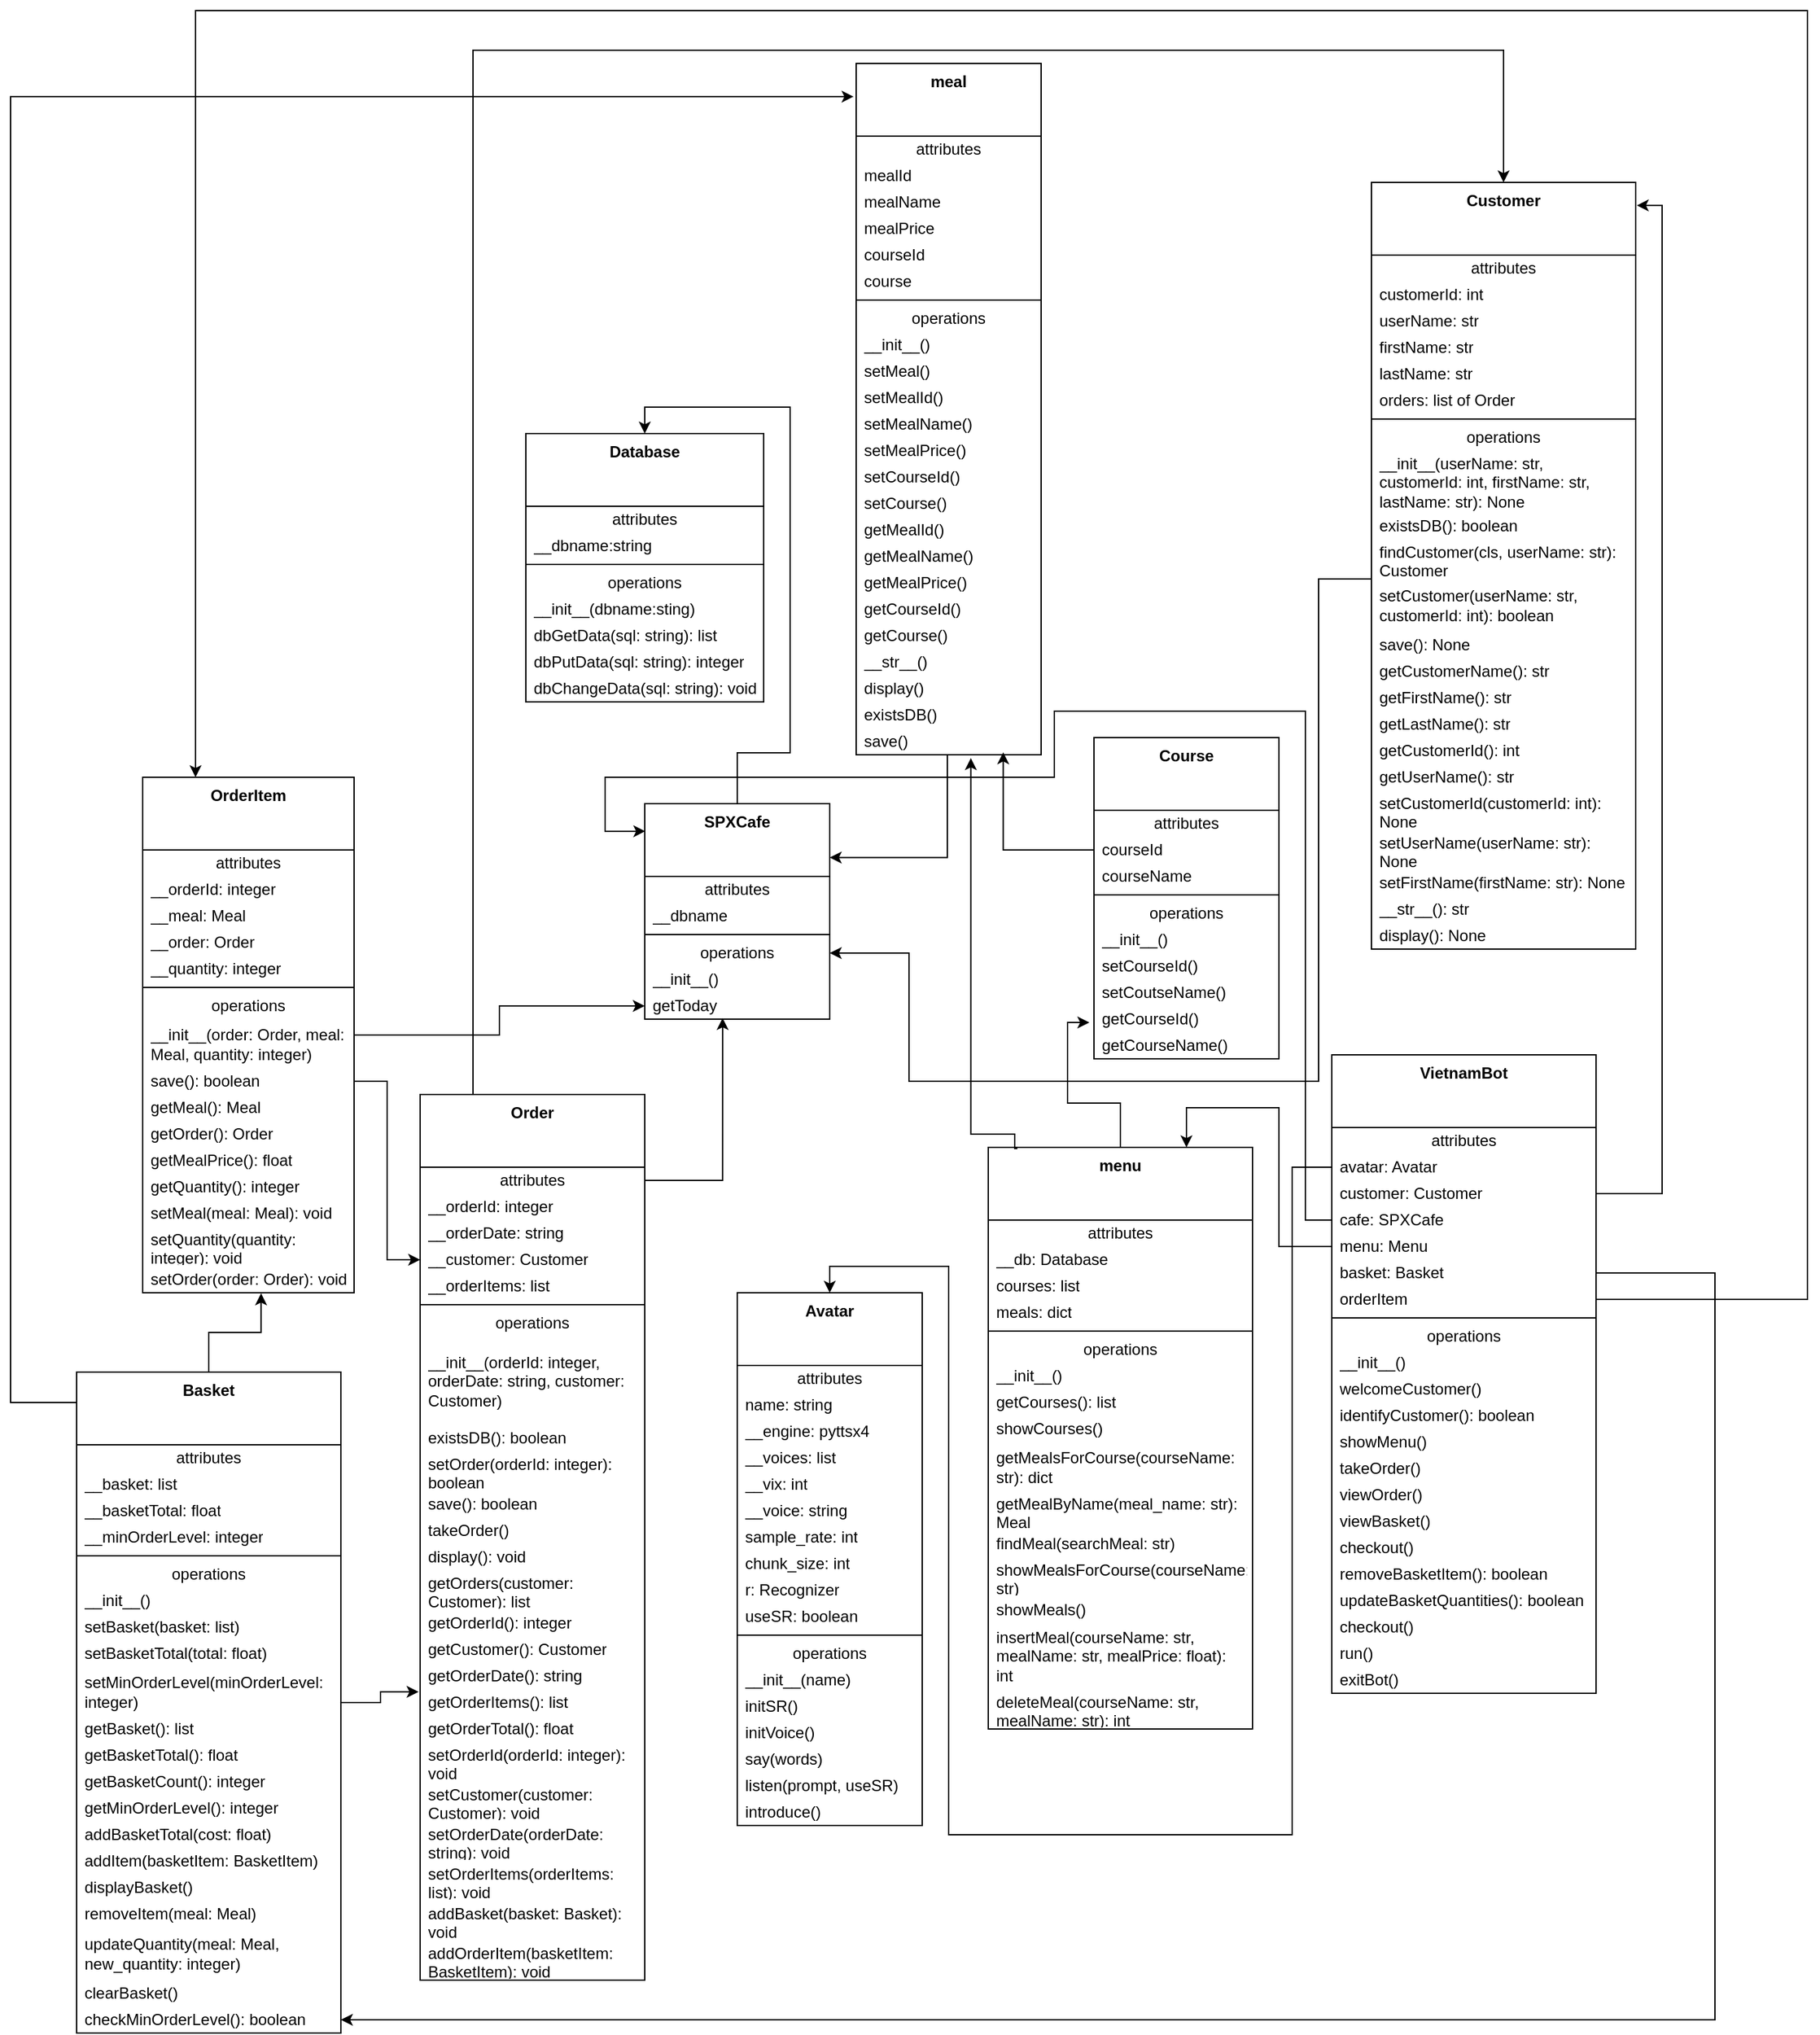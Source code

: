 <mxfile version="24.7.10" pages="2">
  <diagram name="Page-1" id="P8c8F_9yt1NCIECUUys4">
    <mxGraphModel dx="2863" dy="2491" grid="1" gridSize="10" guides="0" tooltips="1" connect="1" arrows="1" fold="1" page="1" pageScale="1" pageWidth="827" pageHeight="1169" math="0" shadow="0">
      <root>
        <mxCell id="0" />
        <mxCell id="1" parent="0" />
        <mxCell id="620f7zFxNhLUslhdvnTw-9" value="&lt;b&gt;Avatar&lt;/b&gt;" style="swimlane;fontStyle=0;align=center;verticalAlign=top;childLayout=stackLayout;horizontal=1;startSize=55;horizontalStack=0;resizeParent=1;resizeParentMax=0;resizeLast=0;collapsible=0;marginBottom=0;html=1;whiteSpace=wrap;" parent="1" vertex="1">
          <mxGeometry x="200" y="220" width="140" height="403" as="geometry" />
        </mxCell>
        <mxCell id="620f7zFxNhLUslhdvnTw-10" value="attributes" style="text;html=1;strokeColor=none;fillColor=none;align=center;verticalAlign=middle;spacingLeft=4;spacingRight=4;overflow=hidden;rotatable=0;points=[[0,0.5],[1,0.5]];portConstraint=eastwest;whiteSpace=wrap;" parent="620f7zFxNhLUslhdvnTw-9" vertex="1">
          <mxGeometry y="55" width="140" height="20" as="geometry" />
        </mxCell>
        <mxCell id="620f7zFxNhLUslhdvnTw-11" value="name: string" style="text;html=1;strokeColor=none;fillColor=none;align=left;verticalAlign=middle;spacingLeft=4;spacingRight=4;overflow=hidden;rotatable=0;points=[[0,0.5],[1,0.5]];portConstraint=eastwest;whiteSpace=wrap;" parent="620f7zFxNhLUslhdvnTw-9" vertex="1">
          <mxGeometry y="75" width="140" height="20" as="geometry" />
        </mxCell>
        <mxCell id="620f7zFxNhLUslhdvnTw-12" value="&lt;font color=&quot;#000000&quot;&gt;__engine: pyttsx4&lt;/font&gt;" style="text;html=1;strokeColor=none;fillColor=none;align=left;verticalAlign=middle;spacingLeft=4;spacingRight=4;overflow=hidden;rotatable=0;points=[[0,0.5],[1,0.5]];portConstraint=eastwest;fontColor=#808080;whiteSpace=wrap;" parent="620f7zFxNhLUslhdvnTw-9" vertex="1">
          <mxGeometry y="95" width="140" height="20" as="geometry" />
        </mxCell>
        <mxCell id="620f7zFxNhLUslhdvnTw-13" value="__voices: list" style="text;html=1;strokeColor=none;fillColor=none;align=left;verticalAlign=middle;spacingLeft=4;spacingRight=4;overflow=hidden;rotatable=0;points=[[0,0.5],[1,0.5]];portConstraint=eastwest;whiteSpace=wrap;" parent="620f7zFxNhLUslhdvnTw-9" vertex="1">
          <mxGeometry y="115" width="140" height="20" as="geometry" />
        </mxCell>
        <mxCell id="620f7zFxNhLUslhdvnTw-20" value="&lt;font color=&quot;#000000&quot;&gt;__vix: int&lt;/font&gt;" style="text;html=1;strokeColor=none;fillColor=none;align=left;verticalAlign=middle;spacingLeft=4;spacingRight=4;overflow=hidden;rotatable=0;points=[[0,0.5],[1,0.5]];portConstraint=eastwest;fontColor=#808080;whiteSpace=wrap;" parent="620f7zFxNhLUslhdvnTw-9" vertex="1">
          <mxGeometry y="135" width="140" height="20" as="geometry" />
        </mxCell>
        <mxCell id="620f7zFxNhLUslhdvnTw-21" value="__voice: string" style="text;html=1;strokeColor=none;fillColor=none;align=left;verticalAlign=middle;spacingLeft=4;spacingRight=4;overflow=hidden;rotatable=0;points=[[0,0.5],[1,0.5]];portConstraint=eastwest;whiteSpace=wrap;" parent="620f7zFxNhLUslhdvnTw-9" vertex="1">
          <mxGeometry y="155" width="140" height="20" as="geometry" />
        </mxCell>
        <mxCell id="620f7zFxNhLUslhdvnTw-23" value="sample_rate: int" style="text;html=1;strokeColor=none;fillColor=none;align=left;verticalAlign=middle;spacingLeft=4;spacingRight=4;overflow=hidden;rotatable=0;points=[[0,0.5],[1,0.5]];portConstraint=eastwest;whiteSpace=wrap;" parent="620f7zFxNhLUslhdvnTw-9" vertex="1">
          <mxGeometry y="175" width="140" height="20" as="geometry" />
        </mxCell>
        <mxCell id="620f7zFxNhLUslhdvnTw-16" value="chunk_size: int" style="text;html=1;strokeColor=none;fillColor=none;align=left;verticalAlign=middle;spacingLeft=4;spacingRight=4;overflow=hidden;rotatable=0;points=[[0,0.5],[1,0.5]];portConstraint=eastwest;whiteSpace=wrap;" parent="620f7zFxNhLUslhdvnTw-9" vertex="1">
          <mxGeometry y="195" width="140" height="20" as="geometry" />
        </mxCell>
        <mxCell id="620f7zFxNhLUslhdvnTw-22" value="r: Recognizer" style="text;html=1;strokeColor=none;fillColor=none;align=left;verticalAlign=middle;spacingLeft=4;spacingRight=4;overflow=hidden;rotatable=0;points=[[0,0.5],[1,0.5]];portConstraint=eastwest;whiteSpace=wrap;" parent="620f7zFxNhLUslhdvnTw-9" vertex="1">
          <mxGeometry y="215" width="140" height="20" as="geometry" />
        </mxCell>
        <mxCell id="620f7zFxNhLUslhdvnTw-24" value="useSR: boolean" style="text;html=1;strokeColor=none;fillColor=none;align=left;verticalAlign=middle;spacingLeft=4;spacingRight=4;overflow=hidden;rotatable=0;points=[[0,0.5],[1,0.5]];portConstraint=eastwest;whiteSpace=wrap;" parent="620f7zFxNhLUslhdvnTw-9" vertex="1">
          <mxGeometry y="235" width="140" height="20" as="geometry" />
        </mxCell>
        <mxCell id="620f7zFxNhLUslhdvnTw-14" value="" style="line;strokeWidth=1;fillColor=none;align=left;verticalAlign=middle;spacingTop=-1;spacingLeft=3;spacingRight=3;rotatable=0;labelPosition=right;points=[];portConstraint=eastwest;" parent="620f7zFxNhLUslhdvnTw-9" vertex="1">
          <mxGeometry y="255" width="140" height="8" as="geometry" />
        </mxCell>
        <mxCell id="620f7zFxNhLUslhdvnTw-15" value="operations" style="text;html=1;strokeColor=none;fillColor=none;align=center;verticalAlign=middle;spacingLeft=4;spacingRight=4;overflow=hidden;rotatable=0;points=[[0,0.5],[1,0.5]];portConstraint=eastwest;whiteSpace=wrap;" parent="620f7zFxNhLUslhdvnTw-9" vertex="1">
          <mxGeometry y="263" width="140" height="20" as="geometry" />
        </mxCell>
        <mxCell id="620f7zFxNhLUslhdvnTw-25" value="__init__(name)" style="text;html=1;strokeColor=none;fillColor=none;align=left;verticalAlign=middle;spacingLeft=4;spacingRight=4;overflow=hidden;rotatable=0;points=[[0,0.5],[1,0.5]];portConstraint=eastwest;whiteSpace=wrap;" parent="620f7zFxNhLUslhdvnTw-9" vertex="1">
          <mxGeometry y="283" width="140" height="20" as="geometry" />
        </mxCell>
        <mxCell id="620f7zFxNhLUslhdvnTw-26" value="initSR()" style="text;html=1;strokeColor=none;fillColor=none;align=left;verticalAlign=middle;spacingLeft=4;spacingRight=4;overflow=hidden;rotatable=0;points=[[0,0.5],[1,0.5]];portConstraint=eastwest;whiteSpace=wrap;" parent="620f7zFxNhLUslhdvnTw-9" vertex="1">
          <mxGeometry y="303" width="140" height="20" as="geometry" />
        </mxCell>
        <mxCell id="620f7zFxNhLUslhdvnTw-27" value="initVoice()" style="text;html=1;strokeColor=none;fillColor=none;align=left;verticalAlign=middle;spacingLeft=4;spacingRight=4;overflow=hidden;rotatable=0;points=[[0,0.5],[1,0.5]];portConstraint=eastwest;whiteSpace=wrap;" parent="620f7zFxNhLUslhdvnTw-9" vertex="1">
          <mxGeometry y="323" width="140" height="20" as="geometry" />
        </mxCell>
        <mxCell id="620f7zFxNhLUslhdvnTw-28" value="say(words)" style="text;html=1;strokeColor=none;fillColor=none;align=left;verticalAlign=middle;spacingLeft=4;spacingRight=4;overflow=hidden;rotatable=0;points=[[0,0.5],[1,0.5]];portConstraint=eastwest;whiteSpace=wrap;" parent="620f7zFxNhLUslhdvnTw-9" vertex="1">
          <mxGeometry y="343" width="140" height="20" as="geometry" />
        </mxCell>
        <mxCell id="620f7zFxNhLUslhdvnTw-29" value="listen(prompt, useSR)" style="text;html=1;strokeColor=none;fillColor=none;align=left;verticalAlign=middle;spacingLeft=4;spacingRight=4;overflow=hidden;rotatable=0;points=[[0,0.5],[1,0.5]];portConstraint=eastwest;whiteSpace=wrap;" parent="620f7zFxNhLUslhdvnTw-9" vertex="1">
          <mxGeometry y="363" width="140" height="20" as="geometry" />
        </mxCell>
        <mxCell id="620f7zFxNhLUslhdvnTw-30" value="introduce()" style="text;html=1;strokeColor=none;fillColor=none;align=left;verticalAlign=middle;spacingLeft=4;spacingRight=4;overflow=hidden;rotatable=0;points=[[0,0.5],[1,0.5]];portConstraint=eastwest;whiteSpace=wrap;" parent="620f7zFxNhLUslhdvnTw-9" vertex="1">
          <mxGeometry y="383" width="140" height="20" as="geometry" />
        </mxCell>
        <mxCell id="620f7zFxNhLUslhdvnTw-32" value="&lt;b&gt;VietnamBot&lt;/b&gt;" style="swimlane;fontStyle=0;align=center;verticalAlign=top;childLayout=stackLayout;horizontal=1;startSize=55;horizontalStack=0;resizeParent=1;resizeParentMax=0;resizeLast=0;collapsible=0;marginBottom=0;html=1;whiteSpace=wrap;" parent="1" vertex="1">
          <mxGeometry x="650" y="40" width="200" height="483" as="geometry" />
        </mxCell>
        <mxCell id="620f7zFxNhLUslhdvnTw-33" value="attributes" style="text;html=1;strokeColor=none;fillColor=none;align=center;verticalAlign=middle;spacingLeft=4;spacingRight=4;overflow=hidden;rotatable=0;points=[[0,0.5],[1,0.5]];portConstraint=eastwest;whiteSpace=wrap;" parent="620f7zFxNhLUslhdvnTw-32" vertex="1">
          <mxGeometry y="55" width="200" height="20" as="geometry" />
        </mxCell>
        <mxCell id="620f7zFxNhLUslhdvnTw-34" value="avatar: Avatar" style="text;html=1;strokeColor=none;fillColor=none;align=left;verticalAlign=middle;spacingLeft=4;spacingRight=4;overflow=hidden;rotatable=0;points=[[0,0.5],[1,0.5]];portConstraint=eastwest;whiteSpace=wrap;" parent="620f7zFxNhLUslhdvnTw-32" vertex="1">
          <mxGeometry y="75" width="200" height="20" as="geometry" />
        </mxCell>
        <mxCell id="620f7zFxNhLUslhdvnTw-40" value="customer: Customer" style="text;html=1;strokeColor=none;fillColor=none;align=left;verticalAlign=middle;spacingLeft=4;spacingRight=4;overflow=hidden;rotatable=0;points=[[0,0.5],[1,0.5]];portConstraint=eastwest;whiteSpace=wrap;" parent="620f7zFxNhLUslhdvnTw-32" vertex="1">
          <mxGeometry y="95" width="200" height="20" as="geometry" />
        </mxCell>
        <mxCell id="620f7zFxNhLUslhdvnTw-41" value="cafe: SPXCafe" style="text;html=1;strokeColor=none;fillColor=none;align=left;verticalAlign=middle;spacingLeft=4;spacingRight=4;overflow=hidden;rotatable=0;points=[[0,0.5],[1,0.5]];portConstraint=eastwest;whiteSpace=wrap;" parent="620f7zFxNhLUslhdvnTw-32" vertex="1">
          <mxGeometry y="115" width="200" height="20" as="geometry" />
        </mxCell>
        <mxCell id="620f7zFxNhLUslhdvnTw-42" value="menu: Menu" style="text;html=1;strokeColor=none;fillColor=none;align=left;verticalAlign=middle;spacingLeft=4;spacingRight=4;overflow=hidden;rotatable=0;points=[[0,0.5],[1,0.5]];portConstraint=eastwest;whiteSpace=wrap;" parent="620f7zFxNhLUslhdvnTw-32" vertex="1">
          <mxGeometry y="135" width="200" height="20" as="geometry" />
        </mxCell>
        <mxCell id="620f7zFxNhLUslhdvnTw-44" value="basket: Basket" style="text;html=1;strokeColor=none;fillColor=none;align=left;verticalAlign=middle;spacingLeft=4;spacingRight=4;overflow=hidden;rotatable=0;points=[[0,0.5],[1,0.5]];portConstraint=eastwest;whiteSpace=wrap;" parent="620f7zFxNhLUslhdvnTw-32" vertex="1">
          <mxGeometry y="155" width="200" height="20" as="geometry" />
        </mxCell>
        <mxCell id="SGoPQsvxU46vvDtd17dG-7" value="orderItem" style="text;html=1;strokeColor=none;fillColor=none;align=left;verticalAlign=middle;spacingLeft=4;spacingRight=4;overflow=hidden;rotatable=0;points=[[0,0.5],[1,0.5]];portConstraint=eastwest;whiteSpace=wrap;" vertex="1" parent="620f7zFxNhLUslhdvnTw-32">
          <mxGeometry y="175" width="200" height="20" as="geometry" />
        </mxCell>
        <mxCell id="620f7zFxNhLUslhdvnTw-37" value="" style="line;strokeWidth=1;fillColor=none;align=left;verticalAlign=middle;spacingTop=-1;spacingLeft=3;spacingRight=3;rotatable=0;labelPosition=right;points=[];portConstraint=eastwest;" parent="620f7zFxNhLUslhdvnTw-32" vertex="1">
          <mxGeometry y="195" width="200" height="8" as="geometry" />
        </mxCell>
        <mxCell id="620f7zFxNhLUslhdvnTw-38" value="operations" style="text;html=1;strokeColor=none;fillColor=none;align=center;verticalAlign=middle;spacingLeft=4;spacingRight=4;overflow=hidden;rotatable=0;points=[[0,0.5],[1,0.5]];portConstraint=eastwest;whiteSpace=wrap;" parent="620f7zFxNhLUslhdvnTw-32" vertex="1">
          <mxGeometry y="203" width="200" height="20" as="geometry" />
        </mxCell>
        <mxCell id="620f7zFxNhLUslhdvnTw-39" value="__init__()" style="text;html=1;strokeColor=none;fillColor=none;align=left;verticalAlign=middle;spacingLeft=4;spacingRight=4;overflow=hidden;rotatable=0;points=[[0,0.5],[1,0.5]];portConstraint=eastwest;whiteSpace=wrap;" parent="620f7zFxNhLUslhdvnTw-32" vertex="1">
          <mxGeometry y="223" width="200" height="20" as="geometry" />
        </mxCell>
        <mxCell id="620f7zFxNhLUslhdvnTw-45" value="welcomeCustomer()" style="text;html=1;strokeColor=none;fillColor=none;align=left;verticalAlign=middle;spacingLeft=4;spacingRight=4;overflow=hidden;rotatable=0;points=[[0,0.5],[1,0.5]];portConstraint=eastwest;whiteSpace=wrap;" parent="620f7zFxNhLUslhdvnTw-32" vertex="1">
          <mxGeometry y="243" width="200" height="20" as="geometry" />
        </mxCell>
        <mxCell id="620f7zFxNhLUslhdvnTw-46" value="identifyCustomer(): boolean" style="text;html=1;strokeColor=none;fillColor=none;align=left;verticalAlign=middle;spacingLeft=4;spacingRight=4;overflow=hidden;rotatable=0;points=[[0,0.5],[1,0.5]];portConstraint=eastwest;whiteSpace=wrap;" parent="620f7zFxNhLUslhdvnTw-32" vertex="1">
          <mxGeometry y="263" width="200" height="20" as="geometry" />
        </mxCell>
        <mxCell id="620f7zFxNhLUslhdvnTw-47" value="showMenu()" style="text;html=1;strokeColor=none;fillColor=none;align=left;verticalAlign=middle;spacingLeft=4;spacingRight=4;overflow=hidden;rotatable=0;points=[[0,0.5],[1,0.5]];portConstraint=eastwest;whiteSpace=wrap;" parent="620f7zFxNhLUslhdvnTw-32" vertex="1">
          <mxGeometry y="283" width="200" height="20" as="geometry" />
        </mxCell>
        <mxCell id="620f7zFxNhLUslhdvnTw-48" value="takeOrder()" style="text;html=1;strokeColor=none;fillColor=none;align=left;verticalAlign=middle;spacingLeft=4;spacingRight=4;overflow=hidden;rotatable=0;points=[[0,0.5],[1,0.5]];portConstraint=eastwest;whiteSpace=wrap;" parent="620f7zFxNhLUslhdvnTw-32" vertex="1">
          <mxGeometry y="303" width="200" height="20" as="geometry" />
        </mxCell>
        <mxCell id="620f7zFxNhLUslhdvnTw-49" value="viewOrder()" style="text;html=1;strokeColor=none;fillColor=none;align=left;verticalAlign=middle;spacingLeft=4;spacingRight=4;overflow=hidden;rotatable=0;points=[[0,0.5],[1,0.5]];portConstraint=eastwest;whiteSpace=wrap;" parent="620f7zFxNhLUslhdvnTw-32" vertex="1">
          <mxGeometry y="323" width="200" height="20" as="geometry" />
        </mxCell>
        <mxCell id="620f7zFxNhLUslhdvnTw-50" value="viewBasket()" style="text;html=1;strokeColor=none;fillColor=none;align=left;verticalAlign=middle;spacingLeft=4;spacingRight=4;overflow=hidden;rotatable=0;points=[[0,0.5],[1,0.5]];portConstraint=eastwest;whiteSpace=wrap;" parent="620f7zFxNhLUslhdvnTw-32" vertex="1">
          <mxGeometry y="343" width="200" height="20" as="geometry" />
        </mxCell>
        <mxCell id="620f7zFxNhLUslhdvnTw-51" value="checkout()" style="text;html=1;strokeColor=none;fillColor=none;align=left;verticalAlign=middle;spacingLeft=4;spacingRight=4;overflow=hidden;rotatable=0;points=[[0,0.5],[1,0.5]];portConstraint=eastwest;whiteSpace=wrap;" parent="620f7zFxNhLUslhdvnTw-32" vertex="1">
          <mxGeometry y="363" width="200" height="20" as="geometry" />
        </mxCell>
        <mxCell id="SGoPQsvxU46vvDtd17dG-1" value="removeBasketItem(): boolean" style="text;html=1;strokeColor=none;fillColor=none;align=left;verticalAlign=middle;spacingLeft=4;spacingRight=4;overflow=hidden;rotatable=0;points=[[0,0.5],[1,0.5]];portConstraint=eastwest;whiteSpace=wrap;" vertex="1" parent="620f7zFxNhLUslhdvnTw-32">
          <mxGeometry y="383" width="200" height="20" as="geometry" />
        </mxCell>
        <mxCell id="SGoPQsvxU46vvDtd17dG-2" value="updateBasketQuantities(): boolean" style="text;html=1;strokeColor=none;fillColor=none;align=left;verticalAlign=middle;spacingLeft=4;spacingRight=4;overflow=hidden;rotatable=0;points=[[0,0.5],[1,0.5]];portConstraint=eastwest;whiteSpace=wrap;" vertex="1" parent="620f7zFxNhLUslhdvnTw-32">
          <mxGeometry y="403" width="200" height="20" as="geometry" />
        </mxCell>
        <mxCell id="SGoPQsvxU46vvDtd17dG-3" value="checkout()" style="text;html=1;strokeColor=none;fillColor=none;align=left;verticalAlign=middle;spacingLeft=4;spacingRight=4;overflow=hidden;rotatable=0;points=[[0,0.5],[1,0.5]];portConstraint=eastwest;whiteSpace=wrap;" vertex="1" parent="620f7zFxNhLUslhdvnTw-32">
          <mxGeometry y="423" width="200" height="20" as="geometry" />
        </mxCell>
        <mxCell id="SGoPQsvxU46vvDtd17dG-4" value="run()" style="text;html=1;strokeColor=none;fillColor=none;align=left;verticalAlign=middle;spacingLeft=4;spacingRight=4;overflow=hidden;rotatable=0;points=[[0,0.5],[1,0.5]];portConstraint=eastwest;whiteSpace=wrap;" vertex="1" parent="620f7zFxNhLUslhdvnTw-32">
          <mxGeometry y="443" width="200" height="20" as="geometry" />
        </mxCell>
        <mxCell id="SGoPQsvxU46vvDtd17dG-5" value="exitBot()" style="text;html=1;strokeColor=none;fillColor=none;align=left;verticalAlign=middle;spacingLeft=4;spacingRight=4;overflow=hidden;rotatable=0;points=[[0,0.5],[1,0.5]];portConstraint=eastwest;whiteSpace=wrap;" vertex="1" parent="620f7zFxNhLUslhdvnTw-32">
          <mxGeometry y="463" width="200" height="20" as="geometry" />
        </mxCell>
        <mxCell id="PzcVlKoHmZaDmm0lflhw-25" value="&lt;b&gt;Basket&lt;/b&gt;" style="swimlane;fontStyle=0;align=center;verticalAlign=top;childLayout=stackLayout;horizontal=1;startSize=55;horizontalStack=0;resizeParent=1;resizeParentMax=0;resizeLast=0;collapsible=0;marginBottom=0;html=1;whiteSpace=wrap;" parent="1" vertex="1">
          <mxGeometry x="-300" y="280" width="200" height="500" as="geometry" />
        </mxCell>
        <mxCell id="PzcVlKoHmZaDmm0lflhw-26" value="attributes" style="text;html=1;strokeColor=none;fillColor=none;align=center;verticalAlign=middle;spacingLeft=4;spacingRight=4;overflow=hidden;rotatable=0;points=[[0,0.5],[1,0.5]];portConstraint=eastwest;whiteSpace=wrap;" parent="PzcVlKoHmZaDmm0lflhw-25" vertex="1">
          <mxGeometry y="55" width="200" height="20" as="geometry" />
        </mxCell>
        <mxCell id="PzcVlKoHmZaDmm0lflhw-34" value="__basket: list" style="text;html=1;strokeColor=none;fillColor=none;align=left;verticalAlign=middle;spacingLeft=4;spacingRight=4;overflow=hidden;rotatable=0;points=[[0,0.5],[1,0.5]];portConstraint=eastwest;whiteSpace=wrap;" parent="PzcVlKoHmZaDmm0lflhw-25" vertex="1">
          <mxGeometry y="75" width="200" height="20" as="geometry" />
        </mxCell>
        <mxCell id="PzcVlKoHmZaDmm0lflhw-33" value="__basketTotal: float" style="text;html=1;strokeColor=none;fillColor=none;align=left;verticalAlign=middle;spacingLeft=4;spacingRight=4;overflow=hidden;rotatable=0;points=[[0,0.5],[1,0.5]];portConstraint=eastwest;whiteSpace=wrap;" parent="PzcVlKoHmZaDmm0lflhw-25" vertex="1">
          <mxGeometry y="95" width="200" height="20" as="geometry" />
        </mxCell>
        <mxCell id="PzcVlKoHmZaDmm0lflhw-27" value="__minOrderLevel: integer" style="text;html=1;strokeColor=none;fillColor=none;align=left;verticalAlign=middle;spacingLeft=4;spacingRight=4;overflow=hidden;rotatable=0;points=[[0,0.5],[1,0.5]];portConstraint=eastwest;whiteSpace=wrap;" parent="PzcVlKoHmZaDmm0lflhw-25" vertex="1">
          <mxGeometry y="115" width="200" height="20" as="geometry" />
        </mxCell>
        <mxCell id="PzcVlKoHmZaDmm0lflhw-28" value="" style="line;strokeWidth=1;fillColor=none;align=left;verticalAlign=middle;spacingTop=-1;spacingLeft=3;spacingRight=3;rotatable=0;labelPosition=right;points=[];portConstraint=eastwest;" parent="PzcVlKoHmZaDmm0lflhw-25" vertex="1">
          <mxGeometry y="135" width="200" height="8" as="geometry" />
        </mxCell>
        <mxCell id="PzcVlKoHmZaDmm0lflhw-29" value="operations" style="text;html=1;strokeColor=none;fillColor=none;align=center;verticalAlign=middle;spacingLeft=4;spacingRight=4;overflow=hidden;rotatable=0;points=[[0,0.5],[1,0.5]];portConstraint=eastwest;whiteSpace=wrap;" parent="PzcVlKoHmZaDmm0lflhw-25" vertex="1">
          <mxGeometry y="143" width="200" height="20" as="geometry" />
        </mxCell>
        <mxCell id="PzcVlKoHmZaDmm0lflhw-30" value="__init__()" style="text;html=1;strokeColor=none;fillColor=none;align=left;verticalAlign=middle;spacingLeft=4;spacingRight=4;overflow=hidden;rotatable=0;points=[[0,0.5],[1,0.5]];portConstraint=eastwest;whiteSpace=wrap;" parent="PzcVlKoHmZaDmm0lflhw-25" vertex="1">
          <mxGeometry y="163" width="200" height="20" as="geometry" />
        </mxCell>
        <mxCell id="PzcVlKoHmZaDmm0lflhw-31" value="setBasket(basket: list)" style="text;html=1;strokeColor=none;fillColor=none;align=left;verticalAlign=middle;spacingLeft=4;spacingRight=4;overflow=hidden;rotatable=0;points=[[0,0.5],[1,0.5]];portConstraint=eastwest;whiteSpace=wrap;" parent="PzcVlKoHmZaDmm0lflhw-25" vertex="1">
          <mxGeometry y="183" width="200" height="20" as="geometry" />
        </mxCell>
        <mxCell id="PzcVlKoHmZaDmm0lflhw-32" value="setBasketTotal(total: float)" style="text;html=1;strokeColor=none;fillColor=none;align=left;verticalAlign=middle;spacingLeft=4;spacingRight=4;overflow=hidden;rotatable=0;points=[[0,0.5],[1,0.5]];portConstraint=eastwest;whiteSpace=wrap;" parent="PzcVlKoHmZaDmm0lflhw-25" vertex="1">
          <mxGeometry y="203" width="200" height="20" as="geometry" />
        </mxCell>
        <mxCell id="PzcVlKoHmZaDmm0lflhw-164" value="setMinOrderLevel(minOrderLevel: integer) " style="text;html=1;strokeColor=none;fillColor=none;align=left;verticalAlign=middle;spacingLeft=4;spacingRight=4;overflow=hidden;rotatable=0;points=[[0,0.5],[1,0.5]];portConstraint=eastwest;whiteSpace=wrap;" parent="PzcVlKoHmZaDmm0lflhw-25" vertex="1">
          <mxGeometry y="223" width="200" height="37" as="geometry" />
        </mxCell>
        <mxCell id="PzcVlKoHmZaDmm0lflhw-165" value="getBasket(): list" style="text;html=1;strokeColor=none;fillColor=none;align=left;verticalAlign=middle;spacingLeft=4;spacingRight=4;overflow=hidden;rotatable=0;points=[[0,0.5],[1,0.5]];portConstraint=eastwest;whiteSpace=wrap;" parent="PzcVlKoHmZaDmm0lflhw-25" vertex="1">
          <mxGeometry y="260" width="200" height="20" as="geometry" />
        </mxCell>
        <mxCell id="PzcVlKoHmZaDmm0lflhw-166" value="getBasketTotal(): float" style="text;html=1;strokeColor=none;fillColor=none;align=left;verticalAlign=middle;spacingLeft=4;spacingRight=4;overflow=hidden;rotatable=0;points=[[0,0.5],[1,0.5]];portConstraint=eastwest;whiteSpace=wrap;" parent="PzcVlKoHmZaDmm0lflhw-25" vertex="1">
          <mxGeometry y="280" width="200" height="20" as="geometry" />
        </mxCell>
        <mxCell id="PzcVlKoHmZaDmm0lflhw-167" value="getBasketCount(): integer" style="text;html=1;strokeColor=none;fillColor=none;align=left;verticalAlign=middle;spacingLeft=4;spacingRight=4;overflow=hidden;rotatable=0;points=[[0,0.5],[1,0.5]];portConstraint=eastwest;whiteSpace=wrap;" parent="PzcVlKoHmZaDmm0lflhw-25" vertex="1">
          <mxGeometry y="300" width="200" height="20" as="geometry" />
        </mxCell>
        <mxCell id="PzcVlKoHmZaDmm0lflhw-168" value="getMinOrderLevel(): integer" style="text;html=1;strokeColor=none;fillColor=none;align=left;verticalAlign=middle;spacingLeft=4;spacingRight=4;overflow=hidden;rotatable=0;points=[[0,0.5],[1,0.5]];portConstraint=eastwest;whiteSpace=wrap;" parent="PzcVlKoHmZaDmm0lflhw-25" vertex="1">
          <mxGeometry y="320" width="200" height="20" as="geometry" />
        </mxCell>
        <mxCell id="PzcVlKoHmZaDmm0lflhw-169" value="addBasketTotal(cost: float)" style="text;html=1;strokeColor=none;fillColor=none;align=left;verticalAlign=middle;spacingLeft=4;spacingRight=4;overflow=hidden;rotatable=0;points=[[0,0.5],[1,0.5]];portConstraint=eastwest;whiteSpace=wrap;" parent="PzcVlKoHmZaDmm0lflhw-25" vertex="1">
          <mxGeometry y="340" width="200" height="20" as="geometry" />
        </mxCell>
        <mxCell id="PzcVlKoHmZaDmm0lflhw-170" value="addItem(basketItem: BasketItem)" style="text;html=1;strokeColor=none;fillColor=none;align=left;verticalAlign=middle;spacingLeft=4;spacingRight=4;overflow=hidden;rotatable=0;points=[[0,0.5],[1,0.5]];portConstraint=eastwest;whiteSpace=wrap;" parent="PzcVlKoHmZaDmm0lflhw-25" vertex="1">
          <mxGeometry y="360" width="200" height="20" as="geometry" />
        </mxCell>
        <mxCell id="PzcVlKoHmZaDmm0lflhw-171" value="displayBasket()" style="text;html=1;strokeColor=none;fillColor=none;align=left;verticalAlign=middle;spacingLeft=4;spacingRight=4;overflow=hidden;rotatable=0;points=[[0,0.5],[1,0.5]];portConstraint=eastwest;whiteSpace=wrap;" parent="PzcVlKoHmZaDmm0lflhw-25" vertex="1">
          <mxGeometry y="380" width="200" height="20" as="geometry" />
        </mxCell>
        <mxCell id="PzcVlKoHmZaDmm0lflhw-172" value="removeItem(meal: Meal)" style="text;html=1;strokeColor=none;fillColor=none;align=left;verticalAlign=middle;spacingLeft=4;spacingRight=4;overflow=hidden;rotatable=0;points=[[0,0.5],[1,0.5]];portConstraint=eastwest;whiteSpace=wrap;" parent="PzcVlKoHmZaDmm0lflhw-25" vertex="1">
          <mxGeometry y="400" width="200" height="20" as="geometry" />
        </mxCell>
        <mxCell id="PzcVlKoHmZaDmm0lflhw-173" value="updateQuantity(meal: Meal, new_quantity: integer)" style="text;html=1;strokeColor=none;fillColor=none;align=left;verticalAlign=middle;spacingLeft=4;spacingRight=4;overflow=hidden;rotatable=0;points=[[0,0.5],[1,0.5]];portConstraint=eastwest;whiteSpace=wrap;" parent="PzcVlKoHmZaDmm0lflhw-25" vertex="1">
          <mxGeometry y="420" width="200" height="40" as="geometry" />
        </mxCell>
        <mxCell id="PzcVlKoHmZaDmm0lflhw-174" value="clearBasket()" style="text;html=1;strokeColor=none;fillColor=none;align=left;verticalAlign=middle;spacingLeft=4;spacingRight=4;overflow=hidden;rotatable=0;points=[[0,0.5],[1,0.5]];portConstraint=eastwest;whiteSpace=wrap;" parent="PzcVlKoHmZaDmm0lflhw-25" vertex="1">
          <mxGeometry y="460" width="200" height="20" as="geometry" />
        </mxCell>
        <mxCell id="PzcVlKoHmZaDmm0lflhw-175" value="checkMinOrderLevel(): boolean" style="text;html=1;strokeColor=none;fillColor=none;align=left;verticalAlign=middle;spacingLeft=4;spacingRight=4;overflow=hidden;rotatable=0;points=[[0,0.5],[1,0.5]];portConstraint=eastwest;whiteSpace=wrap;" parent="PzcVlKoHmZaDmm0lflhw-25" vertex="1">
          <mxGeometry y="480" width="200" height="20" as="geometry" />
        </mxCell>
        <mxCell id="PzcVlKoHmZaDmm0lflhw-160" style="edgeStyle=orthogonalEdgeStyle;rounded=0;orthogonalLoop=1;jettySize=auto;html=1;entryX=0;entryY=0.5;entryDx=0;entryDy=0;exitX=1;exitY=0.5;exitDx=0;exitDy=0;" parent="1" source="PzcVlKoHmZaDmm0lflhw-152" target="PzcVlKoHmZaDmm0lflhw-125" edge="1">
          <mxGeometry relative="1" as="geometry" />
        </mxCell>
        <mxCell id="PzcVlKoHmZaDmm0lflhw-161" style="edgeStyle=orthogonalEdgeStyle;rounded=0;orthogonalLoop=1;jettySize=auto;html=1;entryX=0;entryY=0.5;entryDx=0;entryDy=0;" parent="1" source="PzcVlKoHmZaDmm0lflhw-44" target="PzcVlKoHmZaDmm0lflhw-83" edge="1">
          <mxGeometry relative="1" as="geometry" />
        </mxCell>
        <mxCell id="PzcVlKoHmZaDmm0lflhw-44" value="&lt;b&gt;OrderItem&lt;/b&gt;" style="swimlane;fontStyle=0;align=center;verticalAlign=top;childLayout=stackLayout;horizontal=1;startSize=55;horizontalStack=0;resizeParent=1;resizeParentMax=0;resizeLast=0;collapsible=0;marginBottom=0;html=1;whiteSpace=wrap;" parent="1" vertex="1">
          <mxGeometry x="-250" y="-170" width="160" height="390" as="geometry" />
        </mxCell>
        <mxCell id="PzcVlKoHmZaDmm0lflhw-45" value="attributes" style="text;html=1;strokeColor=none;fillColor=none;align=center;verticalAlign=middle;spacingLeft=4;spacingRight=4;overflow=hidden;rotatable=0;points=[[0,0.5],[1,0.5]];portConstraint=eastwest;whiteSpace=wrap;" parent="PzcVlKoHmZaDmm0lflhw-44" vertex="1">
          <mxGeometry y="55" width="160" height="20" as="geometry" />
        </mxCell>
        <mxCell id="PzcVlKoHmZaDmm0lflhw-46" value="__orderId: integer" style="text;html=1;strokeColor=none;fillColor=none;align=left;verticalAlign=middle;spacingLeft=4;spacingRight=4;overflow=hidden;rotatable=0;points=[[0,0.5],[1,0.5]];portConstraint=eastwest;whiteSpace=wrap;" parent="PzcVlKoHmZaDmm0lflhw-44" vertex="1">
          <mxGeometry y="75" width="160" height="20" as="geometry" />
        </mxCell>
        <mxCell id="PzcVlKoHmZaDmm0lflhw-47" value="__meal: Meal" style="text;html=1;strokeColor=none;fillColor=none;align=left;verticalAlign=middle;spacingLeft=4;spacingRight=4;overflow=hidden;rotatable=0;points=[[0,0.5],[1,0.5]];portConstraint=eastwest;whiteSpace=wrap;" parent="PzcVlKoHmZaDmm0lflhw-44" vertex="1">
          <mxGeometry y="95" width="160" height="20" as="geometry" />
        </mxCell>
        <mxCell id="PzcVlKoHmZaDmm0lflhw-51" value="__order: Order" style="text;html=1;strokeColor=none;fillColor=none;align=left;verticalAlign=middle;spacingLeft=4;spacingRight=4;overflow=hidden;rotatable=0;points=[[0,0.5],[1,0.5]];portConstraint=eastwest;whiteSpace=wrap;" parent="PzcVlKoHmZaDmm0lflhw-44" vertex="1">
          <mxGeometry y="115" width="160" height="20" as="geometry" />
        </mxCell>
        <mxCell id="PzcVlKoHmZaDmm0lflhw-48" value="__quantity: integer" style="text;html=1;strokeColor=none;fillColor=none;align=left;verticalAlign=middle;spacingLeft=4;spacingRight=4;overflow=hidden;rotatable=0;points=[[0,0.5],[1,0.5]];portConstraint=eastwest;whiteSpace=wrap;" parent="PzcVlKoHmZaDmm0lflhw-44" vertex="1">
          <mxGeometry y="135" width="160" height="20" as="geometry" />
        </mxCell>
        <mxCell id="PzcVlKoHmZaDmm0lflhw-49" value="" style="line;strokeWidth=1;fillColor=none;align=left;verticalAlign=middle;spacingTop=-1;spacingLeft=3;spacingRight=3;rotatable=0;labelPosition=right;points=[];portConstraint=eastwest;" parent="PzcVlKoHmZaDmm0lflhw-44" vertex="1">
          <mxGeometry y="155" width="160" height="8" as="geometry" />
        </mxCell>
        <mxCell id="PzcVlKoHmZaDmm0lflhw-50" value="operations" style="text;html=1;strokeColor=none;fillColor=none;align=center;verticalAlign=middle;spacingLeft=4;spacingRight=4;overflow=hidden;rotatable=0;points=[[0,0.5],[1,0.5]];portConstraint=eastwest;whiteSpace=wrap;" parent="PzcVlKoHmZaDmm0lflhw-44" vertex="1">
          <mxGeometry y="163" width="160" height="20" as="geometry" />
        </mxCell>
        <mxCell id="PzcVlKoHmZaDmm0lflhw-151" value="&lt;span style=&quot;box-sizing: border-box; border-width: 0px; border-style: solid; border-color: hsl(var(--border)); border-image: initial; --tw-border-spacing-x: 0; --tw-border-spacing-y: 0; --tw-translate-x: 0; --tw-translate-y: 0; --tw-rotate: 0; --tw-skew-x: 0; --tw-skew-y: 0; --tw-scale-x: 1; --tw-scale-y: 1; --tw-pan-x: ; --tw-pan-y: ; --tw-pinch-zoom: ; --tw-scroll-snap-strictness: proximity; --tw-gradient-from-position: ; --tw-gradient-via-position: ; --tw-gradient-to-position: ; --tw-ordinal: ; --tw-slashed-zero: ; --tw-numeric-figure: ; --tw-numeric-spacing: ; --tw-numeric-fraction: ; --tw-ring-inset: ; --tw-ring-offset-width: 0px; --tw-ring-offset-color: #fff; --tw-ring-color: rgba(59,130,246,.5); --tw-ring-offset-shadow: 0 0 #0000; --tw-ring-shadow: 0 0 #0000; --tw-shadow: 0 0 #0000; --tw-shadow-colored: 0 0 #0000; --tw-blur: ; --tw-brightness: ; --tw-contrast: ; --tw-grayscale: ; --tw-hue-rotate: ; --tw-invert: ; --tw-saturate: ; --tw-sepia: ; --tw-drop-shadow: ; --tw-backdrop-blur: ; --tw-backdrop-brightness: ; --tw-backdrop-contrast: ; --tw-backdrop-grayscale: ; --tw-backdrop-hue-rotate: ; --tw-backdrop-invert: ; --tw-backdrop-opacity: ; --tw-backdrop-saturate: ; --tw-backdrop-sepia: ;&quot; class=&quot;token&quot;&gt;__&lt;/span&gt;&lt;span style=&quot;box-sizing: border-box; border-width: 0px; border-style: solid; border-color: hsl(var(--border)); border-image: initial; --tw-border-spacing-x: 0; --tw-border-spacing-y: 0; --tw-translate-x: 0; --tw-translate-y: 0; --tw-rotate: 0; --tw-skew-x: 0; --tw-skew-y: 0; --tw-scale-x: 1; --tw-scale-y: 1; --tw-pan-x: ; --tw-pan-y: ; --tw-pinch-zoom: ; --tw-scroll-snap-strictness: proximity; --tw-gradient-from-position: ; --tw-gradient-via-position: ; --tw-gradient-to-position: ; --tw-ordinal: ; --tw-slashed-zero: ; --tw-numeric-figure: ; --tw-numeric-spacing: ; --tw-numeric-fraction: ; --tw-ring-inset: ; --tw-ring-offset-width: 0px; --tw-ring-offset-color: #fff; --tw-ring-color: rgba(59,130,246,.5); --tw-ring-offset-shadow: 0 0 #0000; --tw-ring-shadow: 0 0 #0000; --tw-shadow: 0 0 #0000; --tw-shadow-colored: 0 0 #0000; --tw-blur: ; --tw-brightness: ; --tw-contrast: ; --tw-grayscale: ; --tw-hue-rotate: ; --tw-invert: ; --tw-saturate: ; --tw-sepia: ; --tw-drop-shadow: ; --tw-backdrop-blur: ; --tw-backdrop-brightness: ; --tw-backdrop-contrast: ; --tw-backdrop-grayscale: ; --tw-backdrop-hue-rotate: ; --tw-backdrop-invert: ; --tw-backdrop-opacity: ; --tw-backdrop-saturate: ; --tw-backdrop-sepia: ;&quot; class=&quot;token&quot;&gt;init&lt;/span&gt;&lt;span style=&quot;box-sizing: border-box; border-width: 0px; border-style: solid; border-color: hsl(var(--border)); border-image: initial; --tw-border-spacing-x: 0; --tw-border-spacing-y: 0; --tw-translate-x: 0; --tw-translate-y: 0; --tw-rotate: 0; --tw-skew-x: 0; --tw-skew-y: 0; --tw-scale-x: 1; --tw-scale-y: 1; --tw-pan-x: ; --tw-pan-y: ; --tw-pinch-zoom: ; --tw-scroll-snap-strictness: proximity; --tw-gradient-from-position: ; --tw-gradient-via-position: ; --tw-gradient-to-position: ; --tw-ordinal: ; --tw-slashed-zero: ; --tw-numeric-figure: ; --tw-numeric-spacing: ; --tw-numeric-fraction: ; --tw-ring-inset: ; --tw-ring-offset-width: 0px; --tw-ring-offset-color: #fff; --tw-ring-color: rgba(59,130,246,.5); --tw-ring-offset-shadow: 0 0 #0000; --tw-ring-shadow: 0 0 #0000; --tw-shadow: 0 0 #0000; --tw-shadow-colored: 0 0 #0000; --tw-blur: ; --tw-brightness: ; --tw-contrast: ; --tw-grayscale: ; --tw-hue-rotate: ; --tw-invert: ; --tw-saturate: ; --tw-sepia: ; --tw-drop-shadow: ; --tw-backdrop-blur: ; --tw-backdrop-brightness: ; --tw-backdrop-contrast: ; --tw-backdrop-grayscale: ; --tw-backdrop-hue-rotate: ; --tw-backdrop-invert: ; --tw-backdrop-opacity: ; --tw-backdrop-saturate: ; --tw-backdrop-sepia: ;&quot; class=&quot;token&quot;&gt;__&lt;/span&gt;&lt;span style=&quot;box-sizing: border-box; border-width: 0px; border-style: solid; border-color: hsl(var(--border)); border-image: initial; --tw-border-spacing-x: 0; --tw-border-spacing-y: 0; --tw-translate-x: 0; --tw-translate-y: 0; --tw-rotate: 0; --tw-skew-x: 0; --tw-skew-y: 0; --tw-scale-x: 1; --tw-scale-y: 1; --tw-pan-x: ; --tw-pan-y: ; --tw-pinch-zoom: ; --tw-scroll-snap-strictness: proximity; --tw-gradient-from-position: ; --tw-gradient-via-position: ; --tw-gradient-to-position: ; --tw-ordinal: ; --tw-slashed-zero: ; --tw-numeric-figure: ; --tw-numeric-spacing: ; --tw-numeric-fraction: ; --tw-ring-inset: ; --tw-ring-offset-width: 0px; --tw-ring-offset-color: #fff; --tw-ring-color: rgba(59,130,246,.5); --tw-ring-offset-shadow: 0 0 #0000; --tw-ring-shadow: 0 0 #0000; --tw-shadow: 0 0 #0000; --tw-shadow-colored: 0 0 #0000; --tw-blur: ; --tw-brightness: ; --tw-contrast: ; --tw-grayscale: ; --tw-hue-rotate: ; --tw-invert: ; --tw-saturate: ; --tw-sepia: ; --tw-drop-shadow: ; --tw-backdrop-blur: ; --tw-backdrop-brightness: ; --tw-backdrop-contrast: ; --tw-backdrop-grayscale: ; --tw-backdrop-hue-rotate: ; --tw-backdrop-invert: ; --tw-backdrop-opacity: ; --tw-backdrop-saturate: ; --tw-backdrop-sepia: ;&quot;&gt;(order: Order, meal: Meal, quantity: integer)&lt;/span&gt;" style="text;html=1;strokeColor=none;fillColor=none;align=left;verticalAlign=middle;spacingLeft=4;spacingRight=4;overflow=hidden;rotatable=0;points=[[0,0.5],[1,0.5]];portConstraint=eastwest;whiteSpace=wrap;" parent="PzcVlKoHmZaDmm0lflhw-44" vertex="1">
          <mxGeometry y="183" width="160" height="37" as="geometry" />
        </mxCell>
        <mxCell id="PzcVlKoHmZaDmm0lflhw-152" value="save(): boolean" style="text;html=1;strokeColor=none;fillColor=none;align=left;verticalAlign=middle;spacingLeft=4;spacingRight=4;overflow=hidden;rotatable=0;points=[[0,0.5],[1,0.5]];portConstraint=eastwest;whiteSpace=wrap;" parent="PzcVlKoHmZaDmm0lflhw-44" vertex="1">
          <mxGeometry y="220" width="160" height="20" as="geometry" />
        </mxCell>
        <mxCell id="PzcVlKoHmZaDmm0lflhw-153" value="getMeal(): Meal" style="text;html=1;strokeColor=none;fillColor=none;align=left;verticalAlign=middle;spacingLeft=4;spacingRight=4;overflow=hidden;rotatable=0;points=[[0,0.5],[1,0.5]];portConstraint=eastwest;whiteSpace=wrap;" parent="PzcVlKoHmZaDmm0lflhw-44" vertex="1">
          <mxGeometry y="240" width="160" height="20" as="geometry" />
        </mxCell>
        <mxCell id="PzcVlKoHmZaDmm0lflhw-156" value="getOrder(): Order" style="text;html=1;strokeColor=none;fillColor=none;align=left;verticalAlign=middle;spacingLeft=4;spacingRight=4;overflow=hidden;rotatable=0;points=[[0,0.5],[1,0.5]];portConstraint=eastwest;whiteSpace=wrap;" parent="PzcVlKoHmZaDmm0lflhw-44" vertex="1">
          <mxGeometry y="260" width="160" height="20" as="geometry" />
        </mxCell>
        <mxCell id="PzcVlKoHmZaDmm0lflhw-157" value="getMealPrice(): float" style="text;html=1;strokeColor=none;fillColor=none;align=left;verticalAlign=middle;spacingLeft=4;spacingRight=4;overflow=hidden;rotatable=0;points=[[0,0.5],[1,0.5]];portConstraint=eastwest;whiteSpace=wrap;" parent="PzcVlKoHmZaDmm0lflhw-44" vertex="1">
          <mxGeometry y="280" width="160" height="20" as="geometry" />
        </mxCell>
        <mxCell id="PzcVlKoHmZaDmm0lflhw-155" value="getQuantity(): integer" style="text;html=1;strokeColor=none;fillColor=none;align=left;verticalAlign=middle;spacingLeft=4;spacingRight=4;overflow=hidden;rotatable=0;points=[[0,0.5],[1,0.5]];portConstraint=eastwest;whiteSpace=wrap;" parent="PzcVlKoHmZaDmm0lflhw-44" vertex="1">
          <mxGeometry y="300" width="160" height="20" as="geometry" />
        </mxCell>
        <mxCell id="PzcVlKoHmZaDmm0lflhw-154" value="setMeal(meal: Meal): void" style="text;html=1;strokeColor=none;fillColor=none;align=left;verticalAlign=middle;spacingLeft=4;spacingRight=4;overflow=hidden;rotatable=0;points=[[0,0.5],[1,0.5]];portConstraint=eastwest;whiteSpace=wrap;" parent="PzcVlKoHmZaDmm0lflhw-44" vertex="1">
          <mxGeometry y="320" width="160" height="20" as="geometry" />
        </mxCell>
        <mxCell id="PzcVlKoHmZaDmm0lflhw-158" value="setQuantity(quantity: integer): void" style="text;html=1;strokeColor=none;fillColor=none;align=left;verticalAlign=middle;spacingLeft=4;spacingRight=4;overflow=hidden;rotatable=0;points=[[0,0.5],[1,0.5]];portConstraint=eastwest;whiteSpace=wrap;" parent="PzcVlKoHmZaDmm0lflhw-44" vertex="1">
          <mxGeometry y="340" width="160" height="30" as="geometry" />
        </mxCell>
        <mxCell id="PzcVlKoHmZaDmm0lflhw-159" value="setOrder(order: Order): void" style="text;html=1;strokeColor=none;fillColor=none;align=left;verticalAlign=middle;spacingLeft=4;spacingRight=4;overflow=hidden;rotatable=0;points=[[0,0.5],[1,0.5]];portConstraint=eastwest;whiteSpace=wrap;" parent="PzcVlKoHmZaDmm0lflhw-44" vertex="1">
          <mxGeometry y="370" width="160" height="20" as="geometry" />
        </mxCell>
        <mxCell id="PzcVlKoHmZaDmm0lflhw-138" style="edgeStyle=orthogonalEdgeStyle;rounded=0;orthogonalLoop=1;jettySize=auto;html=1;entryX=1;entryY=0.25;entryDx=0;entryDy=0;exitX=0.493;exitY=0.986;exitDx=0;exitDy=0;exitPerimeter=0;" parent="1" source="PzcVlKoHmZaDmm0lflhw-76" target="PzcVlKoHmZaDmm0lflhw-77" edge="1">
          <mxGeometry relative="1" as="geometry" />
        </mxCell>
        <mxCell id="PzcVlKoHmZaDmm0lflhw-52" value="&lt;b&gt;meal&lt;/b&gt;" style="swimlane;fontStyle=0;align=center;verticalAlign=top;childLayout=stackLayout;horizontal=1;startSize=55;horizontalStack=0;resizeParent=1;resizeParentMax=0;resizeLast=0;collapsible=0;marginBottom=0;html=1;whiteSpace=wrap;" parent="1" vertex="1">
          <mxGeometry x="290" y="-710" width="140" height="523" as="geometry" />
        </mxCell>
        <mxCell id="PzcVlKoHmZaDmm0lflhw-53" value="attributes" style="text;html=1;strokeColor=none;fillColor=none;align=center;verticalAlign=middle;spacingLeft=4;spacingRight=4;overflow=hidden;rotatable=0;points=[[0,0.5],[1,0.5]];portConstraint=eastwest;whiteSpace=wrap;" parent="PzcVlKoHmZaDmm0lflhw-52" vertex="1">
          <mxGeometry y="55" width="140" height="20" as="geometry" />
        </mxCell>
        <mxCell id="PzcVlKoHmZaDmm0lflhw-54" value="mealId     " style="text;html=1;strokeColor=none;fillColor=none;align=left;verticalAlign=middle;spacingLeft=4;spacingRight=4;overflow=hidden;rotatable=0;points=[[0,0.5],[1,0.5]];portConstraint=eastwest;whiteSpace=wrap;" parent="PzcVlKoHmZaDmm0lflhw-52" vertex="1">
          <mxGeometry y="75" width="140" height="20" as="geometry" />
        </mxCell>
        <mxCell id="PzcVlKoHmZaDmm0lflhw-55" value="mealName   " style="text;html=1;strokeColor=none;fillColor=none;align=left;verticalAlign=middle;spacingLeft=4;spacingRight=4;overflow=hidden;rotatable=0;points=[[0,0.5],[1,0.5]];portConstraint=eastwest;whiteSpace=wrap;" parent="PzcVlKoHmZaDmm0lflhw-52" vertex="1">
          <mxGeometry y="95" width="140" height="20" as="geometry" />
        </mxCell>
        <mxCell id="PzcVlKoHmZaDmm0lflhw-56" value="mealPrice  " style="text;html=1;strokeColor=none;fillColor=none;align=left;verticalAlign=middle;spacingLeft=4;spacingRight=4;overflow=hidden;rotatable=0;points=[[0,0.5],[1,0.5]];portConstraint=eastwest;whiteSpace=wrap;" parent="PzcVlKoHmZaDmm0lflhw-52" vertex="1">
          <mxGeometry y="115" width="140" height="20" as="geometry" />
        </mxCell>
        <mxCell id="PzcVlKoHmZaDmm0lflhw-57" value="courseId   " style="text;html=1;strokeColor=none;fillColor=none;align=left;verticalAlign=middle;spacingLeft=4;spacingRight=4;overflow=hidden;rotatable=0;points=[[0,0.5],[1,0.5]];portConstraint=eastwest;whiteSpace=wrap;" parent="PzcVlKoHmZaDmm0lflhw-52" vertex="1">
          <mxGeometry y="135" width="140" height="20" as="geometry" />
        </mxCell>
        <mxCell id="PzcVlKoHmZaDmm0lflhw-58" value="course     " style="text;html=1;strokeColor=none;fillColor=none;align=left;verticalAlign=middle;spacingLeft=4;spacingRight=4;overflow=hidden;rotatable=0;points=[[0,0.5],[1,0.5]];portConstraint=eastwest;whiteSpace=wrap;" parent="PzcVlKoHmZaDmm0lflhw-52" vertex="1">
          <mxGeometry y="155" width="140" height="20" as="geometry" />
        </mxCell>
        <mxCell id="PzcVlKoHmZaDmm0lflhw-59" value="" style="line;strokeWidth=1;fillColor=none;align=left;verticalAlign=middle;spacingTop=-1;spacingLeft=3;spacingRight=3;rotatable=0;labelPosition=right;points=[];portConstraint=eastwest;" parent="PzcVlKoHmZaDmm0lflhw-52" vertex="1">
          <mxGeometry y="175" width="140" height="8" as="geometry" />
        </mxCell>
        <mxCell id="PzcVlKoHmZaDmm0lflhw-60" value="operations" style="text;html=1;strokeColor=none;fillColor=none;align=center;verticalAlign=middle;spacingLeft=4;spacingRight=4;overflow=hidden;rotatable=0;points=[[0,0.5],[1,0.5]];portConstraint=eastwest;whiteSpace=wrap;" parent="PzcVlKoHmZaDmm0lflhw-52" vertex="1">
          <mxGeometry y="183" width="140" height="20" as="geometry" />
        </mxCell>
        <mxCell id="PzcVlKoHmZaDmm0lflhw-61" value="&lt;span style=&quot;box-sizing: border-box; border-width: 0px; border-style: solid; border-color: hsl(var(--border)); border-image: initial; --tw-border-spacing-x: 0; --tw-border-spacing-y: 0; --tw-translate-x: 0; --tw-translate-y: 0; --tw-rotate: 0; --tw-skew-x: 0; --tw-skew-y: 0; --tw-scale-x: 1; --tw-scale-y: 1; --tw-pan-x: ; --tw-pan-y: ; --tw-pinch-zoom: ; --tw-scroll-snap-strictness: proximity; --tw-gradient-from-position: ; --tw-gradient-via-position: ; --tw-gradient-to-position: ; --tw-ordinal: ; --tw-slashed-zero: ; --tw-numeric-figure: ; --tw-numeric-spacing: ; --tw-numeric-fraction: ; --tw-ring-inset: ; --tw-ring-offset-width: 0px; --tw-ring-offset-color: #fff; --tw-ring-color: rgba(59,130,246,.5); --tw-ring-offset-shadow: 0 0 #0000; --tw-ring-shadow: 0 0 #0000; --tw-shadow: 0 0 #0000; --tw-shadow-colored: 0 0 #0000; --tw-blur: ; --tw-brightness: ; --tw-contrast: ; --tw-grayscale: ; --tw-hue-rotate: ; --tw-invert: ; --tw-saturate: ; --tw-sepia: ; --tw-drop-shadow: ; --tw-backdrop-blur: ; --tw-backdrop-brightness: ; --tw-backdrop-contrast: ; --tw-backdrop-grayscale: ; --tw-backdrop-hue-rotate: ; --tw-backdrop-invert: ; --tw-backdrop-opacity: ; --tw-backdrop-saturate: ; --tw-backdrop-sepia: ;&quot; class=&quot;token&quot;&gt;__&lt;/span&gt;&lt;span style=&quot;box-sizing: border-box; border-width: 0px; border-style: solid; border-color: hsl(var(--border)); border-image: initial; --tw-border-spacing-x: 0; --tw-border-spacing-y: 0; --tw-translate-x: 0; --tw-translate-y: 0; --tw-rotate: 0; --tw-skew-x: 0; --tw-skew-y: 0; --tw-scale-x: 1; --tw-scale-y: 1; --tw-pan-x: ; --tw-pan-y: ; --tw-pinch-zoom: ; --tw-scroll-snap-strictness: proximity; --tw-gradient-from-position: ; --tw-gradient-via-position: ; --tw-gradient-to-position: ; --tw-ordinal: ; --tw-slashed-zero: ; --tw-numeric-figure: ; --tw-numeric-spacing: ; --tw-numeric-fraction: ; --tw-ring-inset: ; --tw-ring-offset-width: 0px; --tw-ring-offset-color: #fff; --tw-ring-color: rgba(59,130,246,.5); --tw-ring-offset-shadow: 0 0 #0000; --tw-ring-shadow: 0 0 #0000; --tw-shadow: 0 0 #0000; --tw-shadow-colored: 0 0 #0000; --tw-blur: ; --tw-brightness: ; --tw-contrast: ; --tw-grayscale: ; --tw-hue-rotate: ; --tw-invert: ; --tw-saturate: ; --tw-sepia: ; --tw-drop-shadow: ; --tw-backdrop-blur: ; --tw-backdrop-brightness: ; --tw-backdrop-contrast: ; --tw-backdrop-grayscale: ; --tw-backdrop-hue-rotate: ; --tw-backdrop-invert: ; --tw-backdrop-opacity: ; --tw-backdrop-saturate: ; --tw-backdrop-sepia: ;&quot; class=&quot;token&quot;&gt;init&lt;/span&gt;&lt;span style=&quot;box-sizing: border-box; border-width: 0px; border-style: solid; border-color: hsl(var(--border)); border-image: initial; --tw-border-spacing-x: 0; --tw-border-spacing-y: 0; --tw-translate-x: 0; --tw-translate-y: 0; --tw-rotate: 0; --tw-skew-x: 0; --tw-skew-y: 0; --tw-scale-x: 1; --tw-scale-y: 1; --tw-pan-x: ; --tw-pan-y: ; --tw-pinch-zoom: ; --tw-scroll-snap-strictness: proximity; --tw-gradient-from-position: ; --tw-gradient-via-position: ; --tw-gradient-to-position: ; --tw-ordinal: ; --tw-slashed-zero: ; --tw-numeric-figure: ; --tw-numeric-spacing: ; --tw-numeric-fraction: ; --tw-ring-inset: ; --tw-ring-offset-width: 0px; --tw-ring-offset-color: #fff; --tw-ring-color: rgba(59,130,246,.5); --tw-ring-offset-shadow: 0 0 #0000; --tw-ring-shadow: 0 0 #0000; --tw-shadow: 0 0 #0000; --tw-shadow-colored: 0 0 #0000; --tw-blur: ; --tw-brightness: ; --tw-contrast: ; --tw-grayscale: ; --tw-hue-rotate: ; --tw-invert: ; --tw-saturate: ; --tw-sepia: ; --tw-drop-shadow: ; --tw-backdrop-blur: ; --tw-backdrop-brightness: ; --tw-backdrop-contrast: ; --tw-backdrop-grayscale: ; --tw-backdrop-hue-rotate: ; --tw-backdrop-invert: ; --tw-backdrop-opacity: ; --tw-backdrop-saturate: ; --tw-backdrop-sepia: ;&quot; class=&quot;token&quot;&gt;__&lt;/span&gt;&lt;span style=&quot;box-sizing: border-box; border-width: 0px; border-style: solid; border-color: hsl(var(--border)); border-image: initial; --tw-border-spacing-x: 0; --tw-border-spacing-y: 0; --tw-translate-x: 0; --tw-translate-y: 0; --tw-rotate: 0; --tw-skew-x: 0; --tw-skew-y: 0; --tw-scale-x: 1; --tw-scale-y: 1; --tw-pan-x: ; --tw-pan-y: ; --tw-pinch-zoom: ; --tw-scroll-snap-strictness: proximity; --tw-gradient-from-position: ; --tw-gradient-via-position: ; --tw-gradient-to-position: ; --tw-ordinal: ; --tw-slashed-zero: ; --tw-numeric-figure: ; --tw-numeric-spacing: ; --tw-numeric-fraction: ; --tw-ring-inset: ; --tw-ring-offset-width: 0px; --tw-ring-offset-color: #fff; --tw-ring-color: rgba(59,130,246,.5); --tw-ring-offset-shadow: 0 0 #0000; --tw-ring-shadow: 0 0 #0000; --tw-shadow: 0 0 #0000; --tw-shadow-colored: 0 0 #0000; --tw-blur: ; --tw-brightness: ; --tw-contrast: ; --tw-grayscale: ; --tw-hue-rotate: ; --tw-invert: ; --tw-saturate: ; --tw-sepia: ; --tw-drop-shadow: ; --tw-backdrop-blur: ; --tw-backdrop-brightness: ; --tw-backdrop-contrast: ; --tw-backdrop-grayscale: ; --tw-backdrop-hue-rotate: ; --tw-backdrop-invert: ; --tw-backdrop-opacity: ; --tw-backdrop-saturate: ; --tw-backdrop-sepia: ;&quot;&gt;()&lt;/span&gt;" style="text;html=1;strokeColor=none;fillColor=none;align=left;verticalAlign=middle;spacingLeft=4;spacingRight=4;overflow=hidden;rotatable=0;points=[[0,0.5],[1,0.5]];portConstraint=eastwest;whiteSpace=wrap;" parent="PzcVlKoHmZaDmm0lflhw-52" vertex="1">
          <mxGeometry y="203" width="140" height="20" as="geometry" />
        </mxCell>
        <mxCell id="PzcVlKoHmZaDmm0lflhw-62" value="setMeal()" style="text;html=1;strokeColor=none;fillColor=none;align=left;verticalAlign=middle;spacingLeft=4;spacingRight=4;overflow=hidden;rotatable=0;points=[[0,0.5],[1,0.5]];portConstraint=eastwest;whiteSpace=wrap;" parent="PzcVlKoHmZaDmm0lflhw-52" vertex="1">
          <mxGeometry y="223" width="140" height="20" as="geometry" />
        </mxCell>
        <mxCell id="PzcVlKoHmZaDmm0lflhw-63" value="setMealId()" style="text;html=1;strokeColor=none;fillColor=none;align=left;verticalAlign=middle;spacingLeft=4;spacingRight=4;overflow=hidden;rotatable=0;points=[[0,0.5],[1,0.5]];portConstraint=eastwest;whiteSpace=wrap;" parent="PzcVlKoHmZaDmm0lflhw-52" vertex="1">
          <mxGeometry y="243" width="140" height="20" as="geometry" />
        </mxCell>
        <mxCell id="PzcVlKoHmZaDmm0lflhw-64" value="setMealName()" style="text;html=1;strokeColor=none;fillColor=none;align=left;verticalAlign=middle;spacingLeft=4;spacingRight=4;overflow=hidden;rotatable=0;points=[[0,0.5],[1,0.5]];portConstraint=eastwest;whiteSpace=wrap;" parent="PzcVlKoHmZaDmm0lflhw-52" vertex="1">
          <mxGeometry y="263" width="140" height="20" as="geometry" />
        </mxCell>
        <mxCell id="PzcVlKoHmZaDmm0lflhw-65" value="setMealPrice()" style="text;html=1;strokeColor=none;fillColor=none;align=left;verticalAlign=middle;spacingLeft=4;spacingRight=4;overflow=hidden;rotatable=0;points=[[0,0.5],[1,0.5]];portConstraint=eastwest;whiteSpace=wrap;" parent="PzcVlKoHmZaDmm0lflhw-52" vertex="1">
          <mxGeometry y="283" width="140" height="20" as="geometry" />
        </mxCell>
        <mxCell id="PzcVlKoHmZaDmm0lflhw-66" value="setCourseId()" style="text;html=1;strokeColor=none;fillColor=none;align=left;verticalAlign=middle;spacingLeft=4;spacingRight=4;overflow=hidden;rotatable=0;points=[[0,0.5],[1,0.5]];portConstraint=eastwest;whiteSpace=wrap;" parent="PzcVlKoHmZaDmm0lflhw-52" vertex="1">
          <mxGeometry y="303" width="140" height="20" as="geometry" />
        </mxCell>
        <mxCell id="PzcVlKoHmZaDmm0lflhw-67" value="setCourse()" style="text;html=1;strokeColor=none;fillColor=none;align=left;verticalAlign=middle;spacingLeft=4;spacingRight=4;overflow=hidden;rotatable=0;points=[[0,0.5],[1,0.5]];portConstraint=eastwest;whiteSpace=wrap;" parent="PzcVlKoHmZaDmm0lflhw-52" vertex="1">
          <mxGeometry y="323" width="140" height="20" as="geometry" />
        </mxCell>
        <mxCell id="PzcVlKoHmZaDmm0lflhw-68" value="getMealId()" style="text;html=1;strokeColor=none;fillColor=none;align=left;verticalAlign=middle;spacingLeft=4;spacingRight=4;overflow=hidden;rotatable=0;points=[[0,0.5],[1,0.5]];portConstraint=eastwest;whiteSpace=wrap;" parent="PzcVlKoHmZaDmm0lflhw-52" vertex="1">
          <mxGeometry y="343" width="140" height="20" as="geometry" />
        </mxCell>
        <mxCell id="PzcVlKoHmZaDmm0lflhw-69" value="getMealName()" style="text;html=1;strokeColor=none;fillColor=none;align=left;verticalAlign=middle;spacingLeft=4;spacingRight=4;overflow=hidden;rotatable=0;points=[[0,0.5],[1,0.5]];portConstraint=eastwest;whiteSpace=wrap;" parent="PzcVlKoHmZaDmm0lflhw-52" vertex="1">
          <mxGeometry y="363" width="140" height="20" as="geometry" />
        </mxCell>
        <mxCell id="PzcVlKoHmZaDmm0lflhw-70" value="getMealPrice()" style="text;html=1;strokeColor=none;fillColor=none;align=left;verticalAlign=middle;spacingLeft=4;spacingRight=4;overflow=hidden;rotatable=0;points=[[0,0.5],[1,0.5]];portConstraint=eastwest;whiteSpace=wrap;" parent="PzcVlKoHmZaDmm0lflhw-52" vertex="1">
          <mxGeometry y="383" width="140" height="20" as="geometry" />
        </mxCell>
        <mxCell id="PzcVlKoHmZaDmm0lflhw-71" value="getCourseId()" style="text;html=1;strokeColor=none;fillColor=none;align=left;verticalAlign=middle;spacingLeft=4;spacingRight=4;overflow=hidden;rotatable=0;points=[[0,0.5],[1,0.5]];portConstraint=eastwest;whiteSpace=wrap;" parent="PzcVlKoHmZaDmm0lflhw-52" vertex="1">
          <mxGeometry y="403" width="140" height="20" as="geometry" />
        </mxCell>
        <mxCell id="PzcVlKoHmZaDmm0lflhw-72" value="getCourse()" style="text;html=1;strokeColor=none;fillColor=none;align=left;verticalAlign=middle;spacingLeft=4;spacingRight=4;overflow=hidden;rotatable=0;points=[[0,0.5],[1,0.5]];portConstraint=eastwest;whiteSpace=wrap;" parent="PzcVlKoHmZaDmm0lflhw-52" vertex="1">
          <mxGeometry y="423" width="140" height="20" as="geometry" />
        </mxCell>
        <mxCell id="PzcVlKoHmZaDmm0lflhw-73" value="&lt;span style=&quot;box-sizing: border-box; border-width: 0px; border-style: solid; border-color: hsl(var(--border)); border-image: initial; --tw-border-spacing-x: 0; --tw-border-spacing-y: 0; --tw-translate-x: 0; --tw-translate-y: 0; --tw-rotate: 0; --tw-skew-x: 0; --tw-skew-y: 0; --tw-scale-x: 1; --tw-scale-y: 1; --tw-pan-x: ; --tw-pan-y: ; --tw-pinch-zoom: ; --tw-scroll-snap-strictness: proximity; --tw-gradient-from-position: ; --tw-gradient-via-position: ; --tw-gradient-to-position: ; --tw-ordinal: ; --tw-slashed-zero: ; --tw-numeric-figure: ; --tw-numeric-spacing: ; --tw-numeric-fraction: ; --tw-ring-inset: ; --tw-ring-offset-width: 0px; --tw-ring-offset-color: #fff; --tw-ring-color: rgba(59,130,246,.5); --tw-ring-offset-shadow: 0 0 #0000; --tw-ring-shadow: 0 0 #0000; --tw-shadow: 0 0 #0000; --tw-shadow-colored: 0 0 #0000; --tw-blur: ; --tw-brightness: ; --tw-contrast: ; --tw-grayscale: ; --tw-hue-rotate: ; --tw-invert: ; --tw-saturate: ; --tw-sepia: ; --tw-drop-shadow: ; --tw-backdrop-blur: ; --tw-backdrop-brightness: ; --tw-backdrop-contrast: ; --tw-backdrop-grayscale: ; --tw-backdrop-hue-rotate: ; --tw-backdrop-invert: ; --tw-backdrop-opacity: ; --tw-backdrop-saturate: ; --tw-backdrop-sepia: ;&quot; class=&quot;token&quot;&gt;__&lt;/span&gt;&lt;span style=&quot;box-sizing: border-box; border-width: 0px; border-style: solid; border-color: hsl(var(--border)); border-image: initial; --tw-border-spacing-x: 0; --tw-border-spacing-y: 0; --tw-translate-x: 0; --tw-translate-y: 0; --tw-rotate: 0; --tw-skew-x: 0; --tw-skew-y: 0; --tw-scale-x: 1; --tw-scale-y: 1; --tw-pan-x: ; --tw-pan-y: ; --tw-pinch-zoom: ; --tw-scroll-snap-strictness: proximity; --tw-gradient-from-position: ; --tw-gradient-via-position: ; --tw-gradient-to-position: ; --tw-ordinal: ; --tw-slashed-zero: ; --tw-numeric-figure: ; --tw-numeric-spacing: ; --tw-numeric-fraction: ; --tw-ring-inset: ; --tw-ring-offset-width: 0px; --tw-ring-offset-color: #fff; --tw-ring-color: rgba(59,130,246,.5); --tw-ring-offset-shadow: 0 0 #0000; --tw-ring-shadow: 0 0 #0000; --tw-shadow: 0 0 #0000; --tw-shadow-colored: 0 0 #0000; --tw-blur: ; --tw-brightness: ; --tw-contrast: ; --tw-grayscale: ; --tw-hue-rotate: ; --tw-invert: ; --tw-saturate: ; --tw-sepia: ; --tw-drop-shadow: ; --tw-backdrop-blur: ; --tw-backdrop-brightness: ; --tw-backdrop-contrast: ; --tw-backdrop-grayscale: ; --tw-backdrop-hue-rotate: ; --tw-backdrop-invert: ; --tw-backdrop-opacity: ; --tw-backdrop-saturate: ; --tw-backdrop-sepia: ;&quot; class=&quot;token&quot;&gt;str&lt;/span&gt;&lt;span style=&quot;box-sizing: border-box; border-width: 0px; border-style: solid; border-color: hsl(var(--border)); border-image: initial; --tw-border-spacing-x: 0; --tw-border-spacing-y: 0; --tw-translate-x: 0; --tw-translate-y: 0; --tw-rotate: 0; --tw-skew-x: 0; --tw-skew-y: 0; --tw-scale-x: 1; --tw-scale-y: 1; --tw-pan-x: ; --tw-pan-y: ; --tw-pinch-zoom: ; --tw-scroll-snap-strictness: proximity; --tw-gradient-from-position: ; --tw-gradient-via-position: ; --tw-gradient-to-position: ; --tw-ordinal: ; --tw-slashed-zero: ; --tw-numeric-figure: ; --tw-numeric-spacing: ; --tw-numeric-fraction: ; --tw-ring-inset: ; --tw-ring-offset-width: 0px; --tw-ring-offset-color: #fff; --tw-ring-color: rgba(59,130,246,.5); --tw-ring-offset-shadow: 0 0 #0000; --tw-ring-shadow: 0 0 #0000; --tw-shadow: 0 0 #0000; --tw-shadow-colored: 0 0 #0000; --tw-blur: ; --tw-brightness: ; --tw-contrast: ; --tw-grayscale: ; --tw-hue-rotate: ; --tw-invert: ; --tw-saturate: ; --tw-sepia: ; --tw-drop-shadow: ; --tw-backdrop-blur: ; --tw-backdrop-brightness: ; --tw-backdrop-contrast: ; --tw-backdrop-grayscale: ; --tw-backdrop-hue-rotate: ; --tw-backdrop-invert: ; --tw-backdrop-opacity: ; --tw-backdrop-saturate: ; --tw-backdrop-sepia: ;&quot; class=&quot;token&quot;&gt;__&lt;/span&gt;&lt;span style=&quot;box-sizing: border-box; border-width: 0px; border-style: solid; border-color: hsl(var(--border)); border-image: initial; --tw-border-spacing-x: 0; --tw-border-spacing-y: 0; --tw-translate-x: 0; --tw-translate-y: 0; --tw-rotate: 0; --tw-skew-x: 0; --tw-skew-y: 0; --tw-scale-x: 1; --tw-scale-y: 1; --tw-pan-x: ; --tw-pan-y: ; --tw-pinch-zoom: ; --tw-scroll-snap-strictness: proximity; --tw-gradient-from-position: ; --tw-gradient-via-position: ; --tw-gradient-to-position: ; --tw-ordinal: ; --tw-slashed-zero: ; --tw-numeric-figure: ; --tw-numeric-spacing: ; --tw-numeric-fraction: ; --tw-ring-inset: ; --tw-ring-offset-width: 0px; --tw-ring-offset-color: #fff; --tw-ring-color: rgba(59,130,246,.5); --tw-ring-offset-shadow: 0 0 #0000; --tw-ring-shadow: 0 0 #0000; --tw-shadow: 0 0 #0000; --tw-shadow-colored: 0 0 #0000; --tw-blur: ; --tw-brightness: ; --tw-contrast: ; --tw-grayscale: ; --tw-hue-rotate: ; --tw-invert: ; --tw-saturate: ; --tw-sepia: ; --tw-drop-shadow: ; --tw-backdrop-blur: ; --tw-backdrop-brightness: ; --tw-backdrop-contrast: ; --tw-backdrop-grayscale: ; --tw-backdrop-hue-rotate: ; --tw-backdrop-invert: ; --tw-backdrop-opacity: ; --tw-backdrop-saturate: ; --tw-backdrop-sepia: ;&quot;&gt;()&lt;/span&gt;" style="text;html=1;strokeColor=none;fillColor=none;align=left;verticalAlign=middle;spacingLeft=4;spacingRight=4;overflow=hidden;rotatable=0;points=[[0,0.5],[1,0.5]];portConstraint=eastwest;whiteSpace=wrap;" parent="PzcVlKoHmZaDmm0lflhw-52" vertex="1">
          <mxGeometry y="443" width="140" height="20" as="geometry" />
        </mxCell>
        <mxCell id="PzcVlKoHmZaDmm0lflhw-74" value=" display()" style="text;html=1;strokeColor=none;fillColor=none;align=left;verticalAlign=middle;spacingLeft=4;spacingRight=4;overflow=hidden;rotatable=0;points=[[0,0.5],[1,0.5]];portConstraint=eastwest;whiteSpace=wrap;" parent="PzcVlKoHmZaDmm0lflhw-52" vertex="1">
          <mxGeometry y="463" width="140" height="20" as="geometry" />
        </mxCell>
        <mxCell id="PzcVlKoHmZaDmm0lflhw-75" value="existsDB()" style="text;html=1;strokeColor=none;fillColor=none;align=left;verticalAlign=middle;spacingLeft=4;spacingRight=4;overflow=hidden;rotatable=0;points=[[0,0.5],[1,0.5]];portConstraint=eastwest;whiteSpace=wrap;" parent="PzcVlKoHmZaDmm0lflhw-52" vertex="1">
          <mxGeometry y="483" width="140" height="20" as="geometry" />
        </mxCell>
        <mxCell id="PzcVlKoHmZaDmm0lflhw-76" value="save()" style="text;html=1;strokeColor=none;fillColor=none;align=left;verticalAlign=middle;spacingLeft=4;spacingRight=4;overflow=hidden;rotatable=0;points=[[0,0.5],[1,0.5]];portConstraint=eastwest;whiteSpace=wrap;" parent="PzcVlKoHmZaDmm0lflhw-52" vertex="1">
          <mxGeometry y="503" width="140" height="20" as="geometry" />
        </mxCell>
        <mxCell id="PzcVlKoHmZaDmm0lflhw-120" style="edgeStyle=orthogonalEdgeStyle;rounded=0;orthogonalLoop=1;jettySize=auto;html=1;entryX=0.5;entryY=0;entryDx=0;entryDy=0;" parent="1" source="PzcVlKoHmZaDmm0lflhw-77" target="PzcVlKoHmZaDmm0lflhw-99" edge="1">
          <mxGeometry relative="1" as="geometry" />
        </mxCell>
        <mxCell id="PzcVlKoHmZaDmm0lflhw-77" value="&lt;div&gt;&lt;b&gt;SPXCafe&lt;/b&gt;&lt;/div&gt;" style="swimlane;fontStyle=0;align=center;verticalAlign=top;childLayout=stackLayout;horizontal=1;startSize=55;horizontalStack=0;resizeParent=1;resizeParentMax=0;resizeLast=0;collapsible=0;marginBottom=0;html=1;whiteSpace=wrap;" parent="1" vertex="1">
          <mxGeometry x="130" y="-150" width="140" height="163" as="geometry" />
        </mxCell>
        <mxCell id="PzcVlKoHmZaDmm0lflhw-78" value="attributes" style="text;html=1;strokeColor=none;fillColor=none;align=center;verticalAlign=middle;spacingLeft=4;spacingRight=4;overflow=hidden;rotatable=0;points=[[0,0.5],[1,0.5]];portConstraint=eastwest;whiteSpace=wrap;" parent="PzcVlKoHmZaDmm0lflhw-77" vertex="1">
          <mxGeometry y="55" width="140" height="20" as="geometry" />
        </mxCell>
        <mxCell id="PzcVlKoHmZaDmm0lflhw-79" value="__dbname" style="text;html=1;strokeColor=none;fillColor=none;align=left;verticalAlign=middle;spacingLeft=4;spacingRight=4;overflow=hidden;rotatable=0;points=[[0,0.5],[1,0.5]];portConstraint=eastwest;whiteSpace=wrap;" parent="PzcVlKoHmZaDmm0lflhw-77" vertex="1">
          <mxGeometry y="75" width="140" height="20" as="geometry" />
        </mxCell>
        <mxCell id="PzcVlKoHmZaDmm0lflhw-80" value="" style="line;strokeWidth=1;fillColor=none;align=left;verticalAlign=middle;spacingTop=-1;spacingLeft=3;spacingRight=3;rotatable=0;labelPosition=right;points=[];portConstraint=eastwest;" parent="PzcVlKoHmZaDmm0lflhw-77" vertex="1">
          <mxGeometry y="95" width="140" height="8" as="geometry" />
        </mxCell>
        <mxCell id="PzcVlKoHmZaDmm0lflhw-81" value="operations" style="text;html=1;strokeColor=none;fillColor=none;align=center;verticalAlign=middle;spacingLeft=4;spacingRight=4;overflow=hidden;rotatable=0;points=[[0,0.5],[1,0.5]];portConstraint=eastwest;whiteSpace=wrap;" parent="PzcVlKoHmZaDmm0lflhw-77" vertex="1">
          <mxGeometry y="103" width="140" height="20" as="geometry" />
        </mxCell>
        <mxCell id="PzcVlKoHmZaDmm0lflhw-82" value="__init__()" style="text;html=1;strokeColor=none;fillColor=none;align=left;verticalAlign=middle;spacingLeft=4;spacingRight=4;overflow=hidden;rotatable=0;points=[[0,0.5],[1,0.5]];portConstraint=eastwest;whiteSpace=wrap;" parent="PzcVlKoHmZaDmm0lflhw-77" vertex="1">
          <mxGeometry y="123" width="140" height="20" as="geometry" />
        </mxCell>
        <mxCell id="PzcVlKoHmZaDmm0lflhw-83" value="getToday" style="text;html=1;strokeColor=none;fillColor=none;align=left;verticalAlign=middle;spacingLeft=4;spacingRight=4;overflow=hidden;rotatable=0;points=[[0,0.5],[1,0.5]];portConstraint=eastwest;whiteSpace=wrap;" parent="PzcVlKoHmZaDmm0lflhw-77" vertex="1">
          <mxGeometry y="143" width="140" height="20" as="geometry" />
        </mxCell>
        <mxCell id="PzcVlKoHmZaDmm0lflhw-87" value="&lt;div&gt;&lt;b&gt;Course&lt;/b&gt;&lt;/div&gt;" style="swimlane;fontStyle=0;align=center;verticalAlign=top;childLayout=stackLayout;horizontal=1;startSize=55;horizontalStack=0;resizeParent=1;resizeParentMax=0;resizeLast=0;collapsible=0;marginBottom=0;html=1;whiteSpace=wrap;" parent="1" vertex="1">
          <mxGeometry x="470" y="-200" width="140" height="243" as="geometry" />
        </mxCell>
        <mxCell id="PzcVlKoHmZaDmm0lflhw-88" value="attributes" style="text;html=1;strokeColor=none;fillColor=none;align=center;verticalAlign=middle;spacingLeft=4;spacingRight=4;overflow=hidden;rotatable=0;points=[[0,0.5],[1,0.5]];portConstraint=eastwest;whiteSpace=wrap;" parent="PzcVlKoHmZaDmm0lflhw-87" vertex="1">
          <mxGeometry y="55" width="140" height="20" as="geometry" />
        </mxCell>
        <mxCell id="PzcVlKoHmZaDmm0lflhw-89" value="courseId" style="text;html=1;strokeColor=none;fillColor=none;align=left;verticalAlign=middle;spacingLeft=4;spacingRight=4;overflow=hidden;rotatable=0;points=[[0,0.5],[1,0.5]];portConstraint=eastwest;whiteSpace=wrap;" parent="PzcVlKoHmZaDmm0lflhw-87" vertex="1">
          <mxGeometry y="75" width="140" height="20" as="geometry" />
        </mxCell>
        <mxCell id="PzcVlKoHmZaDmm0lflhw-95" value="courseName" style="text;html=1;strokeColor=none;fillColor=none;align=left;verticalAlign=middle;spacingLeft=4;spacingRight=4;overflow=hidden;rotatable=0;points=[[0,0.5],[1,0.5]];portConstraint=eastwest;whiteSpace=wrap;" parent="PzcVlKoHmZaDmm0lflhw-87" vertex="1">
          <mxGeometry y="95" width="140" height="20" as="geometry" />
        </mxCell>
        <mxCell id="PzcVlKoHmZaDmm0lflhw-90" value="" style="line;strokeWidth=1;fillColor=none;align=left;verticalAlign=middle;spacingTop=-1;spacingLeft=3;spacingRight=3;rotatable=0;labelPosition=right;points=[];portConstraint=eastwest;" parent="PzcVlKoHmZaDmm0lflhw-87" vertex="1">
          <mxGeometry y="115" width="140" height="8" as="geometry" />
        </mxCell>
        <mxCell id="PzcVlKoHmZaDmm0lflhw-91" value="operations" style="text;html=1;strokeColor=none;fillColor=none;align=center;verticalAlign=middle;spacingLeft=4;spacingRight=4;overflow=hidden;rotatable=0;points=[[0,0.5],[1,0.5]];portConstraint=eastwest;whiteSpace=wrap;" parent="PzcVlKoHmZaDmm0lflhw-87" vertex="1">
          <mxGeometry y="123" width="140" height="20" as="geometry" />
        </mxCell>
        <mxCell id="PzcVlKoHmZaDmm0lflhw-92" value="&lt;span style=&quot;box-sizing: border-box; border-width: 0px; border-style: solid; border-color: hsl(var(--border)); border-image: initial; --tw-border-spacing-x: 0; --tw-border-spacing-y: 0; --tw-translate-x: 0; --tw-translate-y: 0; --tw-rotate: 0; --tw-skew-x: 0; --tw-skew-y: 0; --tw-scale-x: 1; --tw-scale-y: 1; --tw-pan-x: ; --tw-pan-y: ; --tw-pinch-zoom: ; --tw-scroll-snap-strictness: proximity; --tw-gradient-from-position: ; --tw-gradient-via-position: ; --tw-gradient-to-position: ; --tw-ordinal: ; --tw-slashed-zero: ; --tw-numeric-figure: ; --tw-numeric-spacing: ; --tw-numeric-fraction: ; --tw-ring-inset: ; --tw-ring-offset-width: 0px; --tw-ring-offset-color: #fff; --tw-ring-color: rgba(59,130,246,.5); --tw-ring-offset-shadow: 0 0 #0000; --tw-ring-shadow: 0 0 #0000; --tw-shadow: 0 0 #0000; --tw-shadow-colored: 0 0 #0000; --tw-blur: ; --tw-brightness: ; --tw-contrast: ; --tw-grayscale: ; --tw-hue-rotate: ; --tw-invert: ; --tw-saturate: ; --tw-sepia: ; --tw-drop-shadow: ; --tw-backdrop-blur: ; --tw-backdrop-brightness: ; --tw-backdrop-contrast: ; --tw-backdrop-grayscale: ; --tw-backdrop-hue-rotate: ; --tw-backdrop-invert: ; --tw-backdrop-opacity: ; --tw-backdrop-saturate: ; --tw-backdrop-sepia: ;&quot; class=&quot;token&quot;&gt;__&lt;/span&gt;&lt;span style=&quot;box-sizing: border-box; border-width: 0px; border-style: solid; border-color: hsl(var(--border)); border-image: initial; --tw-border-spacing-x: 0; --tw-border-spacing-y: 0; --tw-translate-x: 0; --tw-translate-y: 0; --tw-rotate: 0; --tw-skew-x: 0; --tw-skew-y: 0; --tw-scale-x: 1; --tw-scale-y: 1; --tw-pan-x: ; --tw-pan-y: ; --tw-pinch-zoom: ; --tw-scroll-snap-strictness: proximity; --tw-gradient-from-position: ; --tw-gradient-via-position: ; --tw-gradient-to-position: ; --tw-ordinal: ; --tw-slashed-zero: ; --tw-numeric-figure: ; --tw-numeric-spacing: ; --tw-numeric-fraction: ; --tw-ring-inset: ; --tw-ring-offset-width: 0px; --tw-ring-offset-color: #fff; --tw-ring-color: rgba(59,130,246,.5); --tw-ring-offset-shadow: 0 0 #0000; --tw-ring-shadow: 0 0 #0000; --tw-shadow: 0 0 #0000; --tw-shadow-colored: 0 0 #0000; --tw-blur: ; --tw-brightness: ; --tw-contrast: ; --tw-grayscale: ; --tw-hue-rotate: ; --tw-invert: ; --tw-saturate: ; --tw-sepia: ; --tw-drop-shadow: ; --tw-backdrop-blur: ; --tw-backdrop-brightness: ; --tw-backdrop-contrast: ; --tw-backdrop-grayscale: ; --tw-backdrop-hue-rotate: ; --tw-backdrop-invert: ; --tw-backdrop-opacity: ; --tw-backdrop-saturate: ; --tw-backdrop-sepia: ;&quot; class=&quot;token&quot;&gt;init&lt;/span&gt;&lt;span style=&quot;box-sizing: border-box; border-width: 0px; border-style: solid; border-color: hsl(var(--border)); border-image: initial; --tw-border-spacing-x: 0; --tw-border-spacing-y: 0; --tw-translate-x: 0; --tw-translate-y: 0; --tw-rotate: 0; --tw-skew-x: 0; --tw-skew-y: 0; --tw-scale-x: 1; --tw-scale-y: 1; --tw-pan-x: ; --tw-pan-y: ; --tw-pinch-zoom: ; --tw-scroll-snap-strictness: proximity; --tw-gradient-from-position: ; --tw-gradient-via-position: ; --tw-gradient-to-position: ; --tw-ordinal: ; --tw-slashed-zero: ; --tw-numeric-figure: ; --tw-numeric-spacing: ; --tw-numeric-fraction: ; --tw-ring-inset: ; --tw-ring-offset-width: 0px; --tw-ring-offset-color: #fff; --tw-ring-color: rgba(59,130,246,.5); --tw-ring-offset-shadow: 0 0 #0000; --tw-ring-shadow: 0 0 #0000; --tw-shadow: 0 0 #0000; --tw-shadow-colored: 0 0 #0000; --tw-blur: ; --tw-brightness: ; --tw-contrast: ; --tw-grayscale: ; --tw-hue-rotate: ; --tw-invert: ; --tw-saturate: ; --tw-sepia: ; --tw-drop-shadow: ; --tw-backdrop-blur: ; --tw-backdrop-brightness: ; --tw-backdrop-contrast: ; --tw-backdrop-grayscale: ; --tw-backdrop-hue-rotate: ; --tw-backdrop-invert: ; --tw-backdrop-opacity: ; --tw-backdrop-saturate: ; --tw-backdrop-sepia: ;&quot; class=&quot;token&quot;&gt;__&lt;/span&gt;&lt;span style=&quot;box-sizing: border-box; border-width: 0px; border-style: solid; border-color: hsl(var(--border)); border-image: initial; --tw-border-spacing-x: 0; --tw-border-spacing-y: 0; --tw-translate-x: 0; --tw-translate-y: 0; --tw-rotate: 0; --tw-skew-x: 0; --tw-skew-y: 0; --tw-scale-x: 1; --tw-scale-y: 1; --tw-pan-x: ; --tw-pan-y: ; --tw-pinch-zoom: ; --tw-scroll-snap-strictness: proximity; --tw-gradient-from-position: ; --tw-gradient-via-position: ; --tw-gradient-to-position: ; --tw-ordinal: ; --tw-slashed-zero: ; --tw-numeric-figure: ; --tw-numeric-spacing: ; --tw-numeric-fraction: ; --tw-ring-inset: ; --tw-ring-offset-width: 0px; --tw-ring-offset-color: #fff; --tw-ring-color: rgba(59,130,246,.5); --tw-ring-offset-shadow: 0 0 #0000; --tw-ring-shadow: 0 0 #0000; --tw-shadow: 0 0 #0000; --tw-shadow-colored: 0 0 #0000; --tw-blur: ; --tw-brightness: ; --tw-contrast: ; --tw-grayscale: ; --tw-hue-rotate: ; --tw-invert: ; --tw-saturate: ; --tw-sepia: ; --tw-drop-shadow: ; --tw-backdrop-blur: ; --tw-backdrop-brightness: ; --tw-backdrop-contrast: ; --tw-backdrop-grayscale: ; --tw-backdrop-hue-rotate: ; --tw-backdrop-invert: ; --tw-backdrop-opacity: ; --tw-backdrop-saturate: ; --tw-backdrop-sepia: ;&quot;&gt;()  &lt;/span&gt;" style="text;html=1;strokeColor=none;fillColor=none;align=left;verticalAlign=middle;spacingLeft=4;spacingRight=4;overflow=hidden;rotatable=0;points=[[0,0.5],[1,0.5]];portConstraint=eastwest;whiteSpace=wrap;" parent="PzcVlKoHmZaDmm0lflhw-87" vertex="1">
          <mxGeometry y="143" width="140" height="20" as="geometry" />
        </mxCell>
        <mxCell id="PzcVlKoHmZaDmm0lflhw-93" value="setCourseId()" style="text;html=1;strokeColor=none;fillColor=none;align=left;verticalAlign=middle;spacingLeft=4;spacingRight=4;overflow=hidden;rotatable=0;points=[[0,0.5],[1,0.5]];portConstraint=eastwest;whiteSpace=wrap;" parent="PzcVlKoHmZaDmm0lflhw-87" vertex="1">
          <mxGeometry y="163" width="140" height="20" as="geometry" />
        </mxCell>
        <mxCell id="PzcVlKoHmZaDmm0lflhw-96" value="setCoutseName()" style="text;html=1;strokeColor=none;fillColor=none;align=left;verticalAlign=middle;spacingLeft=4;spacingRight=4;overflow=hidden;rotatable=0;points=[[0,0.5],[1,0.5]];portConstraint=eastwest;whiteSpace=wrap;" parent="PzcVlKoHmZaDmm0lflhw-87" vertex="1">
          <mxGeometry y="183" width="140" height="20" as="geometry" />
        </mxCell>
        <mxCell id="PzcVlKoHmZaDmm0lflhw-97" value="getCourseId()" style="text;html=1;strokeColor=none;fillColor=none;align=left;verticalAlign=middle;spacingLeft=4;spacingRight=4;overflow=hidden;rotatable=0;points=[[0,0.5],[1,0.5]];portConstraint=eastwest;whiteSpace=wrap;" parent="PzcVlKoHmZaDmm0lflhw-87" vertex="1">
          <mxGeometry y="203" width="140" height="20" as="geometry" />
        </mxCell>
        <mxCell id="PzcVlKoHmZaDmm0lflhw-98" value="getCourseName()" style="text;html=1;strokeColor=none;fillColor=none;align=left;verticalAlign=middle;spacingLeft=4;spacingRight=4;overflow=hidden;rotatable=0;points=[[0,0.5],[1,0.5]];portConstraint=eastwest;whiteSpace=wrap;" parent="PzcVlKoHmZaDmm0lflhw-87" vertex="1">
          <mxGeometry y="223" width="140" height="20" as="geometry" />
        </mxCell>
        <mxCell id="PzcVlKoHmZaDmm0lflhw-99" value="&lt;b&gt;Database&lt;/b&gt;" style="swimlane;fontStyle=0;align=center;verticalAlign=top;childLayout=stackLayout;horizontal=1;startSize=55;horizontalStack=0;resizeParent=1;resizeParentMax=0;resizeLast=0;collapsible=0;marginBottom=0;html=1;whiteSpace=wrap;" parent="1" vertex="1">
          <mxGeometry x="40" y="-430" width="180" height="203" as="geometry" />
        </mxCell>
        <mxCell id="PzcVlKoHmZaDmm0lflhw-100" value="attributes" style="text;html=1;strokeColor=none;fillColor=none;align=center;verticalAlign=middle;spacingLeft=4;spacingRight=4;overflow=hidden;rotatable=0;points=[[0,0.5],[1,0.5]];portConstraint=eastwest;whiteSpace=wrap;" parent="PzcVlKoHmZaDmm0lflhw-99" vertex="1">
          <mxGeometry y="55" width="180" height="20" as="geometry" />
        </mxCell>
        <mxCell id="PzcVlKoHmZaDmm0lflhw-101" value="__dbname:string" style="text;html=1;strokeColor=none;fillColor=none;align=left;verticalAlign=middle;spacingLeft=4;spacingRight=4;overflow=hidden;rotatable=0;points=[[0,0.5],[1,0.5]];portConstraint=eastwest;whiteSpace=wrap;" parent="PzcVlKoHmZaDmm0lflhw-99" vertex="1">
          <mxGeometry y="75" width="180" height="20" as="geometry" />
        </mxCell>
        <mxCell id="PzcVlKoHmZaDmm0lflhw-106" value="" style="line;strokeWidth=1;fillColor=none;align=left;verticalAlign=middle;spacingTop=-1;spacingLeft=3;spacingRight=3;rotatable=0;labelPosition=right;points=[];portConstraint=eastwest;" parent="PzcVlKoHmZaDmm0lflhw-99" vertex="1">
          <mxGeometry y="95" width="180" height="8" as="geometry" />
        </mxCell>
        <mxCell id="PzcVlKoHmZaDmm0lflhw-107" value="operations" style="text;html=1;strokeColor=none;fillColor=none;align=center;verticalAlign=middle;spacingLeft=4;spacingRight=4;overflow=hidden;rotatable=0;points=[[0,0.5],[1,0.5]];portConstraint=eastwest;whiteSpace=wrap;" parent="PzcVlKoHmZaDmm0lflhw-99" vertex="1">
          <mxGeometry y="103" width="180" height="20" as="geometry" />
        </mxCell>
        <mxCell id="PzcVlKoHmZaDmm0lflhw-108" value="__init__(dbname:sting)" style="text;html=1;strokeColor=none;fillColor=none;align=left;verticalAlign=middle;spacingLeft=4;spacingRight=4;overflow=hidden;rotatable=0;points=[[0,0.5],[1,0.5]];portConstraint=eastwest;whiteSpace=wrap;" parent="PzcVlKoHmZaDmm0lflhw-99" vertex="1">
          <mxGeometry y="123" width="180" height="20" as="geometry" />
        </mxCell>
        <mxCell id="PzcVlKoHmZaDmm0lflhw-117" value="dbGetData(sql: string): list" style="text;html=1;strokeColor=none;fillColor=none;align=left;verticalAlign=middle;spacingLeft=4;spacingRight=4;overflow=hidden;rotatable=0;points=[[0,0.5],[1,0.5]];portConstraint=eastwest;whiteSpace=wrap;" parent="PzcVlKoHmZaDmm0lflhw-99" vertex="1">
          <mxGeometry y="143" width="180" height="20" as="geometry" />
        </mxCell>
        <mxCell id="PzcVlKoHmZaDmm0lflhw-109" value="dbPutData(sql: string): integer" style="text;html=1;strokeColor=none;fillColor=none;align=left;verticalAlign=middle;spacingLeft=4;spacingRight=4;overflow=hidden;rotatable=0;points=[[0,0.5],[1,0.5]];portConstraint=eastwest;whiteSpace=wrap;" parent="PzcVlKoHmZaDmm0lflhw-99" vertex="1">
          <mxGeometry y="163" width="180" height="20" as="geometry" />
        </mxCell>
        <mxCell id="PzcVlKoHmZaDmm0lflhw-110" value="dbChangeData(sql: string): void" style="text;html=1;strokeColor=none;fillColor=none;align=left;verticalAlign=middle;spacingLeft=4;spacingRight=4;overflow=hidden;rotatable=0;points=[[0,0.5],[1,0.5]];portConstraint=eastwest;whiteSpace=wrap;" parent="PzcVlKoHmZaDmm0lflhw-99" vertex="1">
          <mxGeometry y="183" width="180" height="20" as="geometry" />
        </mxCell>
        <mxCell id="SGoPQsvxU46vvDtd17dG-44" style="edgeStyle=orthogonalEdgeStyle;rounded=0;orthogonalLoop=1;jettySize=auto;html=1;entryX=0.5;entryY=0;entryDx=0;entryDy=0;" edge="1" parent="1" source="PzcVlKoHmZaDmm0lflhw-121" target="SGoPQsvxU46vvDtd17dG-15">
          <mxGeometry relative="1" as="geometry">
            <Array as="points">
              <mxPoint y="-720" />
              <mxPoint x="780" y="-720" />
            </Array>
          </mxGeometry>
        </mxCell>
        <mxCell id="PzcVlKoHmZaDmm0lflhw-121" value="&lt;b&gt;Order&lt;/b&gt;" style="swimlane;fontStyle=0;align=center;verticalAlign=top;childLayout=stackLayout;horizontal=1;startSize=55;horizontalStack=0;resizeParent=1;resizeParentMax=0;resizeLast=0;collapsible=0;marginBottom=0;html=1;whiteSpace=wrap;" parent="1" vertex="1">
          <mxGeometry x="-40" y="70" width="170" height="670" as="geometry" />
        </mxCell>
        <mxCell id="PzcVlKoHmZaDmm0lflhw-122" value="attributes" style="text;html=1;strokeColor=none;fillColor=none;align=center;verticalAlign=middle;spacingLeft=4;spacingRight=4;overflow=hidden;rotatable=0;points=[[0,0.5],[1,0.5]];portConstraint=eastwest;whiteSpace=wrap;" parent="PzcVlKoHmZaDmm0lflhw-121" vertex="1">
          <mxGeometry y="55" width="170" height="20" as="geometry" />
        </mxCell>
        <mxCell id="PzcVlKoHmZaDmm0lflhw-123" value="__orderId: integer" style="text;html=1;strokeColor=none;fillColor=none;align=left;verticalAlign=middle;spacingLeft=4;spacingRight=4;overflow=hidden;rotatable=0;points=[[0,0.5],[1,0.5]];portConstraint=eastwest;whiteSpace=wrap;" parent="PzcVlKoHmZaDmm0lflhw-121" vertex="1">
          <mxGeometry y="75" width="170" height="20" as="geometry" />
        </mxCell>
        <mxCell id="PzcVlKoHmZaDmm0lflhw-124" value="__orderDate: string" style="text;html=1;strokeColor=none;fillColor=none;align=left;verticalAlign=middle;spacingLeft=4;spacingRight=4;overflow=hidden;rotatable=0;points=[[0,0.5],[1,0.5]];portConstraint=eastwest;whiteSpace=wrap;" parent="PzcVlKoHmZaDmm0lflhw-121" vertex="1">
          <mxGeometry y="95" width="170" height="20" as="geometry" />
        </mxCell>
        <mxCell id="PzcVlKoHmZaDmm0lflhw-125" value="__customer: Customer" style="text;html=1;strokeColor=none;fillColor=none;align=left;verticalAlign=middle;spacingLeft=4;spacingRight=4;overflow=hidden;rotatable=0;points=[[0,0.5],[1,0.5]];portConstraint=eastwest;whiteSpace=wrap;" parent="PzcVlKoHmZaDmm0lflhw-121" vertex="1">
          <mxGeometry y="115" width="170" height="20" as="geometry" />
        </mxCell>
        <mxCell id="PzcVlKoHmZaDmm0lflhw-126" value="__orderItems: list" style="text;html=1;strokeColor=none;fillColor=none;align=left;verticalAlign=middle;spacingLeft=4;spacingRight=4;overflow=hidden;rotatable=0;points=[[0,0.5],[1,0.5]];portConstraint=eastwest;whiteSpace=wrap;" parent="PzcVlKoHmZaDmm0lflhw-121" vertex="1">
          <mxGeometry y="135" width="170" height="20" as="geometry" />
        </mxCell>
        <mxCell id="PzcVlKoHmZaDmm0lflhw-128" value="" style="line;strokeWidth=1;fillColor=none;align=left;verticalAlign=middle;spacingTop=-1;spacingLeft=3;spacingRight=3;rotatable=0;labelPosition=right;points=[];portConstraint=eastwest;" parent="PzcVlKoHmZaDmm0lflhw-121" vertex="1">
          <mxGeometry y="155" width="170" height="8" as="geometry" />
        </mxCell>
        <mxCell id="PzcVlKoHmZaDmm0lflhw-129" value="operations" style="text;html=1;strokeColor=none;fillColor=none;align=center;verticalAlign=middle;spacingLeft=4;spacingRight=4;overflow=hidden;rotatable=0;points=[[0,0.5],[1,0.5]];portConstraint=eastwest;whiteSpace=wrap;" parent="PzcVlKoHmZaDmm0lflhw-121" vertex="1">
          <mxGeometry y="163" width="170" height="20" as="geometry" />
        </mxCell>
        <mxCell id="PzcVlKoHmZaDmm0lflhw-130" value="&lt;span style=&quot;box-sizing: border-box; border-width: 0px; border-style: solid; border-color: hsl(var(--border)); border-image: initial; --tw-border-spacing-x: 0; --tw-border-spacing-y: 0; --tw-translate-x: 0; --tw-translate-y: 0; --tw-rotate: 0; --tw-skew-x: 0; --tw-skew-y: 0; --tw-scale-x: 1; --tw-scale-y: 1; --tw-pan-x: ; --tw-pan-y: ; --tw-pinch-zoom: ; --tw-scroll-snap-strictness: proximity; --tw-gradient-from-position: ; --tw-gradient-via-position: ; --tw-gradient-to-position: ; --tw-ordinal: ; --tw-slashed-zero: ; --tw-numeric-figure: ; --tw-numeric-spacing: ; --tw-numeric-fraction: ; --tw-ring-inset: ; --tw-ring-offset-width: 0px; --tw-ring-offset-color: #fff; --tw-ring-color: rgba(59,130,246,.5); --tw-ring-offset-shadow: 0 0 #0000; --tw-ring-shadow: 0 0 #0000; --tw-shadow: 0 0 #0000; --tw-shadow-colored: 0 0 #0000; --tw-blur: ; --tw-brightness: ; --tw-contrast: ; --tw-grayscale: ; --tw-hue-rotate: ; --tw-invert: ; --tw-saturate: ; --tw-sepia: ; --tw-drop-shadow: ; --tw-backdrop-blur: ; --tw-backdrop-brightness: ; --tw-backdrop-contrast: ; --tw-backdrop-grayscale: ; --tw-backdrop-hue-rotate: ; --tw-backdrop-invert: ; --tw-backdrop-opacity: ; --tw-backdrop-saturate: ; --tw-backdrop-sepia: ;&quot; class=&quot;token&quot;&gt;__&lt;/span&gt;&lt;span style=&quot;box-sizing: border-box; border-width: 0px; border-style: solid; border-color: hsl(var(--border)); border-image: initial; --tw-border-spacing-x: 0; --tw-border-spacing-y: 0; --tw-translate-x: 0; --tw-translate-y: 0; --tw-rotate: 0; --tw-skew-x: 0; --tw-skew-y: 0; --tw-scale-x: 1; --tw-scale-y: 1; --tw-pan-x: ; --tw-pan-y: ; --tw-pinch-zoom: ; --tw-scroll-snap-strictness: proximity; --tw-gradient-from-position: ; --tw-gradient-via-position: ; --tw-gradient-to-position: ; --tw-ordinal: ; --tw-slashed-zero: ; --tw-numeric-figure: ; --tw-numeric-spacing: ; --tw-numeric-fraction: ; --tw-ring-inset: ; --tw-ring-offset-width: 0px; --tw-ring-offset-color: #fff; --tw-ring-color: rgba(59,130,246,.5); --tw-ring-offset-shadow: 0 0 #0000; --tw-ring-shadow: 0 0 #0000; --tw-shadow: 0 0 #0000; --tw-shadow-colored: 0 0 #0000; --tw-blur: ; --tw-brightness: ; --tw-contrast: ; --tw-grayscale: ; --tw-hue-rotate: ; --tw-invert: ; --tw-saturate: ; --tw-sepia: ; --tw-drop-shadow: ; --tw-backdrop-blur: ; --tw-backdrop-brightness: ; --tw-backdrop-contrast: ; --tw-backdrop-grayscale: ; --tw-backdrop-hue-rotate: ; --tw-backdrop-invert: ; --tw-backdrop-opacity: ; --tw-backdrop-saturate: ; --tw-backdrop-sepia: ;&quot; class=&quot;token&quot;&gt;init&lt;/span&gt;&lt;span style=&quot;box-sizing: border-box; border-width: 0px; border-style: solid; border-color: hsl(var(--border)); border-image: initial; --tw-border-spacing-x: 0; --tw-border-spacing-y: 0; --tw-translate-x: 0; --tw-translate-y: 0; --tw-rotate: 0; --tw-skew-x: 0; --tw-skew-y: 0; --tw-scale-x: 1; --tw-scale-y: 1; --tw-pan-x: ; --tw-pan-y: ; --tw-pinch-zoom: ; --tw-scroll-snap-strictness: proximity; --tw-gradient-from-position: ; --tw-gradient-via-position: ; --tw-gradient-to-position: ; --tw-ordinal: ; --tw-slashed-zero: ; --tw-numeric-figure: ; --tw-numeric-spacing: ; --tw-numeric-fraction: ; --tw-ring-inset: ; --tw-ring-offset-width: 0px; --tw-ring-offset-color: #fff; --tw-ring-color: rgba(59,130,246,.5); --tw-ring-offset-shadow: 0 0 #0000; --tw-ring-shadow: 0 0 #0000; --tw-shadow: 0 0 #0000; --tw-shadow-colored: 0 0 #0000; --tw-blur: ; --tw-brightness: ; --tw-contrast: ; --tw-grayscale: ; --tw-hue-rotate: ; --tw-invert: ; --tw-saturate: ; --tw-sepia: ; --tw-drop-shadow: ; --tw-backdrop-blur: ; --tw-backdrop-brightness: ; --tw-backdrop-contrast: ; --tw-backdrop-grayscale: ; --tw-backdrop-hue-rotate: ; --tw-backdrop-invert: ; --tw-backdrop-opacity: ; --tw-backdrop-saturate: ; --tw-backdrop-sepia: ;&quot; class=&quot;token&quot;&gt;__&lt;/span&gt;&lt;span style=&quot;box-sizing: border-box; border-width: 0px; border-style: solid; border-color: hsl(var(--border)); border-image: initial; --tw-border-spacing-x: 0; --tw-border-spacing-y: 0; --tw-translate-x: 0; --tw-translate-y: 0; --tw-rotate: 0; --tw-skew-x: 0; --tw-skew-y: 0; --tw-scale-x: 1; --tw-scale-y: 1; --tw-pan-x: ; --tw-pan-y: ; --tw-pinch-zoom: ; --tw-scroll-snap-strictness: proximity; --tw-gradient-from-position: ; --tw-gradient-via-position: ; --tw-gradient-to-position: ; --tw-ordinal: ; --tw-slashed-zero: ; --tw-numeric-figure: ; --tw-numeric-spacing: ; --tw-numeric-fraction: ; --tw-ring-inset: ; --tw-ring-offset-width: 0px; --tw-ring-offset-color: #fff; --tw-ring-color: rgba(59,130,246,.5); --tw-ring-offset-shadow: 0 0 #0000; --tw-ring-shadow: 0 0 #0000; --tw-shadow: 0 0 #0000; --tw-shadow-colored: 0 0 #0000; --tw-blur: ; --tw-brightness: ; --tw-contrast: ; --tw-grayscale: ; --tw-hue-rotate: ; --tw-invert: ; --tw-saturate: ; --tw-sepia: ; --tw-drop-shadow: ; --tw-backdrop-blur: ; --tw-backdrop-brightness: ; --tw-backdrop-contrast: ; --tw-backdrop-grayscale: ; --tw-backdrop-hue-rotate: ; --tw-backdrop-invert: ; --tw-backdrop-opacity: ; --tw-backdrop-saturate: ; --tw-backdrop-sepia: ;&quot;&gt;(orderId: integer, orderDate: string, customer: Customer)&lt;/span&gt;" style="text;html=1;strokeColor=none;fillColor=none;align=left;verticalAlign=middle;spacingLeft=4;spacingRight=4;overflow=hidden;rotatable=0;points=[[0,0.5],[1,0.5]];portConstraint=eastwest;whiteSpace=wrap;" parent="PzcVlKoHmZaDmm0lflhw-121" vertex="1">
          <mxGeometry y="183" width="170" height="67" as="geometry" />
        </mxCell>
        <mxCell id="PzcVlKoHmZaDmm0lflhw-131" value="existsDB(): boolean" style="text;html=1;strokeColor=none;fillColor=none;align=left;verticalAlign=middle;spacingLeft=4;spacingRight=4;overflow=hidden;rotatable=0;points=[[0,0.5],[1,0.5]];portConstraint=eastwest;whiteSpace=wrap;" parent="PzcVlKoHmZaDmm0lflhw-121" vertex="1">
          <mxGeometry y="250" width="170" height="20" as="geometry" />
        </mxCell>
        <mxCell id="PzcVlKoHmZaDmm0lflhw-132" value="setOrder(orderId: integer): boolean" style="text;html=1;strokeColor=none;fillColor=none;align=left;verticalAlign=middle;spacingLeft=4;spacingRight=4;overflow=hidden;rotatable=0;points=[[0,0.5],[1,0.5]];portConstraint=eastwest;whiteSpace=wrap;" parent="PzcVlKoHmZaDmm0lflhw-121" vertex="1">
          <mxGeometry y="270" width="170" height="30" as="geometry" />
        </mxCell>
        <mxCell id="PzcVlKoHmZaDmm0lflhw-133" value="save(): boolean " style="text;html=1;strokeColor=none;fillColor=none;align=left;verticalAlign=middle;spacingLeft=4;spacingRight=4;overflow=hidden;rotatable=0;points=[[0,0.5],[1,0.5]];portConstraint=eastwest;whiteSpace=wrap;" parent="PzcVlKoHmZaDmm0lflhw-121" vertex="1">
          <mxGeometry y="300" width="170" height="20" as="geometry" />
        </mxCell>
        <mxCell id="PzcVlKoHmZaDmm0lflhw-134" value="takeOrder()" style="text;html=1;strokeColor=none;fillColor=none;align=left;verticalAlign=middle;spacingLeft=4;spacingRight=4;overflow=hidden;rotatable=0;points=[[0,0.5],[1,0.5]];portConstraint=eastwest;whiteSpace=wrap;" parent="PzcVlKoHmZaDmm0lflhw-121" vertex="1">
          <mxGeometry y="320" width="170" height="20" as="geometry" />
        </mxCell>
        <mxCell id="PzcVlKoHmZaDmm0lflhw-135" value="display(): void" style="text;html=1;strokeColor=none;fillColor=none;align=left;verticalAlign=middle;spacingLeft=4;spacingRight=4;overflow=hidden;rotatable=0;points=[[0,0.5],[1,0.5]];portConstraint=eastwest;whiteSpace=wrap;" parent="PzcVlKoHmZaDmm0lflhw-121" vertex="1">
          <mxGeometry y="340" width="170" height="20" as="geometry" />
        </mxCell>
        <mxCell id="PzcVlKoHmZaDmm0lflhw-136" value="getOrders(customer: Customer): list" style="text;html=1;strokeColor=none;fillColor=none;align=left;verticalAlign=middle;spacingLeft=4;spacingRight=4;overflow=hidden;rotatable=0;points=[[0,0.5],[1,0.5]];portConstraint=eastwest;whiteSpace=wrap;" parent="PzcVlKoHmZaDmm0lflhw-121" vertex="1">
          <mxGeometry y="360" width="170" height="30" as="geometry" />
        </mxCell>
        <mxCell id="PzcVlKoHmZaDmm0lflhw-137" value="getOrderId(): integer" style="text;html=1;strokeColor=none;fillColor=none;align=left;verticalAlign=middle;spacingLeft=4;spacingRight=4;overflow=hidden;rotatable=0;points=[[0,0.5],[1,0.5]];portConstraint=eastwest;whiteSpace=wrap;" parent="PzcVlKoHmZaDmm0lflhw-121" vertex="1">
          <mxGeometry y="390" width="170" height="20" as="geometry" />
        </mxCell>
        <mxCell id="PzcVlKoHmZaDmm0lflhw-139" value="getCustomer(): Customer" style="text;html=1;strokeColor=none;fillColor=none;align=left;verticalAlign=middle;spacingLeft=4;spacingRight=4;overflow=hidden;rotatable=0;points=[[0,0.5],[1,0.5]];portConstraint=eastwest;whiteSpace=wrap;" parent="PzcVlKoHmZaDmm0lflhw-121" vertex="1">
          <mxGeometry y="410" width="170" height="20" as="geometry" />
        </mxCell>
        <mxCell id="PzcVlKoHmZaDmm0lflhw-140" value="getOrderDate(): string" style="text;html=1;strokeColor=none;fillColor=none;align=left;verticalAlign=middle;spacingLeft=4;spacingRight=4;overflow=hidden;rotatable=0;points=[[0,0.5],[1,0.5]];portConstraint=eastwest;whiteSpace=wrap;" parent="PzcVlKoHmZaDmm0lflhw-121" vertex="1">
          <mxGeometry y="430" width="170" height="20" as="geometry" />
        </mxCell>
        <mxCell id="PzcVlKoHmZaDmm0lflhw-141" value="getOrderItems(): list" style="text;html=1;strokeColor=none;fillColor=none;align=left;verticalAlign=middle;spacingLeft=4;spacingRight=4;overflow=hidden;rotatable=0;points=[[0,0.5],[1,0.5]];portConstraint=eastwest;whiteSpace=wrap;" parent="PzcVlKoHmZaDmm0lflhw-121" vertex="1">
          <mxGeometry y="450" width="170" height="20" as="geometry" />
        </mxCell>
        <mxCell id="PzcVlKoHmZaDmm0lflhw-142" value="getOrderTotal(): float" style="text;html=1;strokeColor=none;fillColor=none;align=left;verticalAlign=middle;spacingLeft=4;spacingRight=4;overflow=hidden;rotatable=0;points=[[0,0.5],[1,0.5]];portConstraint=eastwest;whiteSpace=wrap;" parent="PzcVlKoHmZaDmm0lflhw-121" vertex="1">
          <mxGeometry y="470" width="170" height="20" as="geometry" />
        </mxCell>
        <mxCell id="PzcVlKoHmZaDmm0lflhw-143" value="setOrderId(orderId: integer): void" style="text;html=1;strokeColor=none;fillColor=none;align=left;verticalAlign=middle;spacingLeft=4;spacingRight=4;overflow=hidden;rotatable=0;points=[[0,0.5],[1,0.5]];portConstraint=eastwest;whiteSpace=wrap;" parent="PzcVlKoHmZaDmm0lflhw-121" vertex="1">
          <mxGeometry y="490" width="170" height="30" as="geometry" />
        </mxCell>
        <mxCell id="PzcVlKoHmZaDmm0lflhw-144" value="setCustomer(customer: Customer): void" style="text;html=1;strokeColor=none;fillColor=none;align=left;verticalAlign=middle;spacingLeft=4;spacingRight=4;overflow=hidden;rotatable=0;points=[[0,0.5],[1,0.5]];portConstraint=eastwest;whiteSpace=wrap;" parent="PzcVlKoHmZaDmm0lflhw-121" vertex="1">
          <mxGeometry y="520" width="170" height="30" as="geometry" />
        </mxCell>
        <mxCell id="PzcVlKoHmZaDmm0lflhw-145" value=" setOrderDate(orderDate: string): void" style="text;html=1;strokeColor=none;fillColor=none;align=left;verticalAlign=middle;spacingLeft=4;spacingRight=4;overflow=hidden;rotatable=0;points=[[0,0.5],[1,0.5]];portConstraint=eastwest;whiteSpace=wrap;" parent="PzcVlKoHmZaDmm0lflhw-121" vertex="1">
          <mxGeometry y="550" width="170" height="30" as="geometry" />
        </mxCell>
        <mxCell id="PzcVlKoHmZaDmm0lflhw-146" value="setOrderItems(orderItems: list): void" style="text;html=1;strokeColor=none;fillColor=none;align=left;verticalAlign=middle;spacingLeft=4;spacingRight=4;overflow=hidden;rotatable=0;points=[[0,0.5],[1,0.5]];portConstraint=eastwest;whiteSpace=wrap;" parent="PzcVlKoHmZaDmm0lflhw-121" vertex="1">
          <mxGeometry y="580" width="170" height="30" as="geometry" />
        </mxCell>
        <mxCell id="PzcVlKoHmZaDmm0lflhw-147" value="addBasket(basket: Basket): void" style="text;html=1;strokeColor=none;fillColor=none;align=left;verticalAlign=middle;spacingLeft=4;spacingRight=4;overflow=hidden;rotatable=0;points=[[0,0.5],[1,0.5]];portConstraint=eastwest;whiteSpace=wrap;" parent="PzcVlKoHmZaDmm0lflhw-121" vertex="1">
          <mxGeometry y="610" width="170" height="30" as="geometry" />
        </mxCell>
        <mxCell id="PzcVlKoHmZaDmm0lflhw-148" value="addOrderItem(basketItem: BasketItem): void" style="text;html=1;strokeColor=none;fillColor=none;align=left;verticalAlign=middle;spacingLeft=4;spacingRight=4;overflow=hidden;rotatable=0;points=[[0,0.5],[1,0.5]];portConstraint=eastwest;whiteSpace=wrap;" parent="PzcVlKoHmZaDmm0lflhw-121" vertex="1">
          <mxGeometry y="640" width="170" height="30" as="geometry" />
        </mxCell>
        <mxCell id="PzcVlKoHmZaDmm0lflhw-149" style="edgeStyle=orthogonalEdgeStyle;rounded=0;orthogonalLoop=1;jettySize=auto;html=1;entryX=0.421;entryY=0.959;entryDx=0;entryDy=0;entryPerimeter=0;" parent="1" source="PzcVlKoHmZaDmm0lflhw-122" target="PzcVlKoHmZaDmm0lflhw-83" edge="1">
          <mxGeometry relative="1" as="geometry" />
        </mxCell>
        <mxCell id="PzcVlKoHmZaDmm0lflhw-177" style="edgeStyle=orthogonalEdgeStyle;rounded=0;orthogonalLoop=1;jettySize=auto;html=1;entryX=-0.007;entryY=0.096;entryDx=0;entryDy=0;entryPerimeter=0;" parent="1" source="PzcVlKoHmZaDmm0lflhw-25" target="PzcVlKoHmZaDmm0lflhw-141" edge="1">
          <mxGeometry relative="1" as="geometry" />
        </mxCell>
        <mxCell id="PzcVlKoHmZaDmm0lflhw-180" value="&lt;b&gt;menu&lt;/b&gt;" style="swimlane;fontStyle=0;align=center;verticalAlign=top;childLayout=stackLayout;horizontal=1;startSize=55;horizontalStack=0;resizeParent=1;resizeParentMax=0;resizeLast=0;collapsible=0;marginBottom=0;html=1;whiteSpace=wrap;" parent="1" vertex="1">
          <mxGeometry x="390" y="110" width="200" height="440" as="geometry" />
        </mxCell>
        <mxCell id="PzcVlKoHmZaDmm0lflhw-181" value="attributes" style="text;html=1;strokeColor=none;fillColor=none;align=center;verticalAlign=middle;spacingLeft=4;spacingRight=4;overflow=hidden;rotatable=0;points=[[0,0.5],[1,0.5]];portConstraint=eastwest;whiteSpace=wrap;" parent="PzcVlKoHmZaDmm0lflhw-180" vertex="1">
          <mxGeometry y="55" width="200" height="20" as="geometry" />
        </mxCell>
        <mxCell id="PzcVlKoHmZaDmm0lflhw-182" value="__db: Database     " style="text;html=1;strokeColor=none;fillColor=none;align=left;verticalAlign=middle;spacingLeft=4;spacingRight=4;overflow=hidden;rotatable=0;points=[[0,0.5],[1,0.5]];portConstraint=eastwest;whiteSpace=wrap;" parent="PzcVlKoHmZaDmm0lflhw-180" vertex="1">
          <mxGeometry y="75" width="200" height="20" as="geometry" />
        </mxCell>
        <mxCell id="PzcVlKoHmZaDmm0lflhw-183" value="courses: list   " style="text;html=1;strokeColor=none;fillColor=none;align=left;verticalAlign=middle;spacingLeft=4;spacingRight=4;overflow=hidden;rotatable=0;points=[[0,0.5],[1,0.5]];portConstraint=eastwest;whiteSpace=wrap;" parent="PzcVlKoHmZaDmm0lflhw-180" vertex="1">
          <mxGeometry y="95" width="200" height="20" as="geometry" />
        </mxCell>
        <mxCell id="PzcVlKoHmZaDmm0lflhw-184" value="meals: dict  " style="text;html=1;strokeColor=none;fillColor=none;align=left;verticalAlign=middle;spacingLeft=4;spacingRight=4;overflow=hidden;rotatable=0;points=[[0,0.5],[1,0.5]];portConstraint=eastwest;whiteSpace=wrap;" parent="PzcVlKoHmZaDmm0lflhw-180" vertex="1">
          <mxGeometry y="115" width="200" height="20" as="geometry" />
        </mxCell>
        <mxCell id="PzcVlKoHmZaDmm0lflhw-187" value="" style="line;strokeWidth=1;fillColor=none;align=left;verticalAlign=middle;spacingTop=-1;spacingLeft=3;spacingRight=3;rotatable=0;labelPosition=right;points=[];portConstraint=eastwest;" parent="PzcVlKoHmZaDmm0lflhw-180" vertex="1">
          <mxGeometry y="135" width="200" height="8" as="geometry" />
        </mxCell>
        <mxCell id="PzcVlKoHmZaDmm0lflhw-188" value="operations" style="text;html=1;strokeColor=none;fillColor=none;align=center;verticalAlign=middle;spacingLeft=4;spacingRight=4;overflow=hidden;rotatable=0;points=[[0,0.5],[1,0.5]];portConstraint=eastwest;whiteSpace=wrap;" parent="PzcVlKoHmZaDmm0lflhw-180" vertex="1">
          <mxGeometry y="143" width="200" height="20" as="geometry" />
        </mxCell>
        <mxCell id="PzcVlKoHmZaDmm0lflhw-189" value="&lt;span style=&quot;box-sizing: border-box; border-width: 0px; border-style: solid; border-color: hsl(var(--border)); border-image: initial; --tw-border-spacing-x: 0; --tw-border-spacing-y: 0; --tw-translate-x: 0; --tw-translate-y: 0; --tw-rotate: 0; --tw-skew-x: 0; --tw-skew-y: 0; --tw-scale-x: 1; --tw-scale-y: 1; --tw-pan-x: ; --tw-pan-y: ; --tw-pinch-zoom: ; --tw-scroll-snap-strictness: proximity; --tw-gradient-from-position: ; --tw-gradient-via-position: ; --tw-gradient-to-position: ; --tw-ordinal: ; --tw-slashed-zero: ; --tw-numeric-figure: ; --tw-numeric-spacing: ; --tw-numeric-fraction: ; --tw-ring-inset: ; --tw-ring-offset-width: 0px; --tw-ring-offset-color: #fff; --tw-ring-color: rgba(59,130,246,.5); --tw-ring-offset-shadow: 0 0 #0000; --tw-ring-shadow: 0 0 #0000; --tw-shadow: 0 0 #0000; --tw-shadow-colored: 0 0 #0000; --tw-blur: ; --tw-brightness: ; --tw-contrast: ; --tw-grayscale: ; --tw-hue-rotate: ; --tw-invert: ; --tw-saturate: ; --tw-sepia: ; --tw-drop-shadow: ; --tw-backdrop-blur: ; --tw-backdrop-brightness: ; --tw-backdrop-contrast: ; --tw-backdrop-grayscale: ; --tw-backdrop-hue-rotate: ; --tw-backdrop-invert: ; --tw-backdrop-opacity: ; --tw-backdrop-saturate: ; --tw-backdrop-sepia: ;&quot; class=&quot;token&quot;&gt;__&lt;/span&gt;&lt;span style=&quot;box-sizing: border-box; border-width: 0px; border-style: solid; border-color: hsl(var(--border)); border-image: initial; --tw-border-spacing-x: 0; --tw-border-spacing-y: 0; --tw-translate-x: 0; --tw-translate-y: 0; --tw-rotate: 0; --tw-skew-x: 0; --tw-skew-y: 0; --tw-scale-x: 1; --tw-scale-y: 1; --tw-pan-x: ; --tw-pan-y: ; --tw-pinch-zoom: ; --tw-scroll-snap-strictness: proximity; --tw-gradient-from-position: ; --tw-gradient-via-position: ; --tw-gradient-to-position: ; --tw-ordinal: ; --tw-slashed-zero: ; --tw-numeric-figure: ; --tw-numeric-spacing: ; --tw-numeric-fraction: ; --tw-ring-inset: ; --tw-ring-offset-width: 0px; --tw-ring-offset-color: #fff; --tw-ring-color: rgba(59,130,246,.5); --tw-ring-offset-shadow: 0 0 #0000; --tw-ring-shadow: 0 0 #0000; --tw-shadow: 0 0 #0000; --tw-shadow-colored: 0 0 #0000; --tw-blur: ; --tw-brightness: ; --tw-contrast: ; --tw-grayscale: ; --tw-hue-rotate: ; --tw-invert: ; --tw-saturate: ; --tw-sepia: ; --tw-drop-shadow: ; --tw-backdrop-blur: ; --tw-backdrop-brightness: ; --tw-backdrop-contrast: ; --tw-backdrop-grayscale: ; --tw-backdrop-hue-rotate: ; --tw-backdrop-invert: ; --tw-backdrop-opacity: ; --tw-backdrop-saturate: ; --tw-backdrop-sepia: ;&quot; class=&quot;token&quot;&gt;init&lt;/span&gt;&lt;span style=&quot;box-sizing: border-box; border-width: 0px; border-style: solid; border-color: hsl(var(--border)); border-image: initial; --tw-border-spacing-x: 0; --tw-border-spacing-y: 0; --tw-translate-x: 0; --tw-translate-y: 0; --tw-rotate: 0; --tw-skew-x: 0; --tw-skew-y: 0; --tw-scale-x: 1; --tw-scale-y: 1; --tw-pan-x: ; --tw-pan-y: ; --tw-pinch-zoom: ; --tw-scroll-snap-strictness: proximity; --tw-gradient-from-position: ; --tw-gradient-via-position: ; --tw-gradient-to-position: ; --tw-ordinal: ; --tw-slashed-zero: ; --tw-numeric-figure: ; --tw-numeric-spacing: ; --tw-numeric-fraction: ; --tw-ring-inset: ; --tw-ring-offset-width: 0px; --tw-ring-offset-color: #fff; --tw-ring-color: rgba(59,130,246,.5); --tw-ring-offset-shadow: 0 0 #0000; --tw-ring-shadow: 0 0 #0000; --tw-shadow: 0 0 #0000; --tw-shadow-colored: 0 0 #0000; --tw-blur: ; --tw-brightness: ; --tw-contrast: ; --tw-grayscale: ; --tw-hue-rotate: ; --tw-invert: ; --tw-saturate: ; --tw-sepia: ; --tw-drop-shadow: ; --tw-backdrop-blur: ; --tw-backdrop-brightness: ; --tw-backdrop-contrast: ; --tw-backdrop-grayscale: ; --tw-backdrop-hue-rotate: ; --tw-backdrop-invert: ; --tw-backdrop-opacity: ; --tw-backdrop-saturate: ; --tw-backdrop-sepia: ;&quot; class=&quot;token&quot;&gt;__&lt;/span&gt;&lt;span style=&quot;box-sizing: border-box; border-width: 0px; border-style: solid; border-color: hsl(var(--border)); border-image: initial; --tw-border-spacing-x: 0; --tw-border-spacing-y: 0; --tw-translate-x: 0; --tw-translate-y: 0; --tw-rotate: 0; --tw-skew-x: 0; --tw-skew-y: 0; --tw-scale-x: 1; --tw-scale-y: 1; --tw-pan-x: ; --tw-pan-y: ; --tw-pinch-zoom: ; --tw-scroll-snap-strictness: proximity; --tw-gradient-from-position: ; --tw-gradient-via-position: ; --tw-gradient-to-position: ; --tw-ordinal: ; --tw-slashed-zero: ; --tw-numeric-figure: ; --tw-numeric-spacing: ; --tw-numeric-fraction: ; --tw-ring-inset: ; --tw-ring-offset-width: 0px; --tw-ring-offset-color: #fff; --tw-ring-color: rgba(59,130,246,.5); --tw-ring-offset-shadow: 0 0 #0000; --tw-ring-shadow: 0 0 #0000; --tw-shadow: 0 0 #0000; --tw-shadow-colored: 0 0 #0000; --tw-blur: ; --tw-brightness: ; --tw-contrast: ; --tw-grayscale: ; --tw-hue-rotate: ; --tw-invert: ; --tw-saturate: ; --tw-sepia: ; --tw-drop-shadow: ; --tw-backdrop-blur: ; --tw-backdrop-brightness: ; --tw-backdrop-contrast: ; --tw-backdrop-grayscale: ; --tw-backdrop-hue-rotate: ; --tw-backdrop-invert: ; --tw-backdrop-opacity: ; --tw-backdrop-saturate: ; --tw-backdrop-sepia: ;&quot;&gt;()&lt;/span&gt;" style="text;html=1;strokeColor=none;fillColor=none;align=left;verticalAlign=middle;spacingLeft=4;spacingRight=4;overflow=hidden;rotatable=0;points=[[0,0.5],[1,0.5]];portConstraint=eastwest;whiteSpace=wrap;" parent="PzcVlKoHmZaDmm0lflhw-180" vertex="1">
          <mxGeometry y="163" width="200" height="20" as="geometry" />
        </mxCell>
        <mxCell id="PzcVlKoHmZaDmm0lflhw-190" value="getCourses(): list" style="text;html=1;strokeColor=none;fillColor=none;align=left;verticalAlign=middle;spacingLeft=4;spacingRight=4;overflow=hidden;rotatable=0;points=[[0,0.5],[1,0.5]];portConstraint=eastwest;whiteSpace=wrap;" parent="PzcVlKoHmZaDmm0lflhw-180" vertex="1">
          <mxGeometry y="183" width="200" height="20" as="geometry" />
        </mxCell>
        <mxCell id="PzcVlKoHmZaDmm0lflhw-191" value="showCourses()" style="text;html=1;strokeColor=none;fillColor=none;align=left;verticalAlign=middle;spacingLeft=4;spacingRight=4;overflow=hidden;rotatable=0;points=[[0,0.5],[1,0.5]];portConstraint=eastwest;whiteSpace=wrap;" parent="PzcVlKoHmZaDmm0lflhw-180" vertex="1">
          <mxGeometry y="203" width="200" height="20" as="geometry" />
        </mxCell>
        <mxCell id="PzcVlKoHmZaDmm0lflhw-192" value="getMealsForCourse(courseName: str): dict" style="text;html=1;strokeColor=none;fillColor=none;align=left;verticalAlign=middle;spacingLeft=4;spacingRight=4;overflow=hidden;rotatable=0;points=[[0,0.5],[1,0.5]];portConstraint=eastwest;whiteSpace=wrap;" parent="PzcVlKoHmZaDmm0lflhw-180" vertex="1">
          <mxGeometry y="223" width="200" height="37" as="geometry" />
        </mxCell>
        <mxCell id="PzcVlKoHmZaDmm0lflhw-193" value="getMealByName(meal_name: str): Meal" style="text;html=1;strokeColor=none;fillColor=none;align=left;verticalAlign=middle;spacingLeft=4;spacingRight=4;overflow=hidden;rotatable=0;points=[[0,0.5],[1,0.5]];portConstraint=eastwest;whiteSpace=wrap;" parent="PzcVlKoHmZaDmm0lflhw-180" vertex="1">
          <mxGeometry y="260" width="200" height="30" as="geometry" />
        </mxCell>
        <mxCell id="PzcVlKoHmZaDmm0lflhw-194" value="findMeal(searchMeal: str)" style="text;html=1;strokeColor=none;fillColor=none;align=left;verticalAlign=middle;spacingLeft=4;spacingRight=4;overflow=hidden;rotatable=0;points=[[0,0.5],[1,0.5]];portConstraint=eastwest;whiteSpace=wrap;" parent="PzcVlKoHmZaDmm0lflhw-180" vertex="1">
          <mxGeometry y="290" width="200" height="20" as="geometry" />
        </mxCell>
        <mxCell id="PzcVlKoHmZaDmm0lflhw-195" value="showMealsForCourse(courseName: str)" style="text;html=1;strokeColor=none;fillColor=none;align=left;verticalAlign=middle;spacingLeft=4;spacingRight=4;overflow=hidden;rotatable=0;points=[[0,0.5],[1,0.5]];portConstraint=eastwest;whiteSpace=wrap;" parent="PzcVlKoHmZaDmm0lflhw-180" vertex="1">
          <mxGeometry y="310" width="200" height="30" as="geometry" />
        </mxCell>
        <mxCell id="PzcVlKoHmZaDmm0lflhw-196" value="showMeals()" style="text;html=1;strokeColor=none;fillColor=none;align=left;verticalAlign=middle;spacingLeft=4;spacingRight=4;overflow=hidden;rotatable=0;points=[[0,0.5],[1,0.5]];portConstraint=eastwest;whiteSpace=wrap;" parent="PzcVlKoHmZaDmm0lflhw-180" vertex="1">
          <mxGeometry y="340" width="200" height="20" as="geometry" />
        </mxCell>
        <mxCell id="PzcVlKoHmZaDmm0lflhw-197" value="insertMeal(courseName: str, mealName: str, mealPrice: float): int" style="text;html=1;strokeColor=none;fillColor=none;align=left;verticalAlign=middle;spacingLeft=4;spacingRight=4;overflow=hidden;rotatable=0;points=[[0,0.5],[1,0.5]];portConstraint=eastwest;whiteSpace=wrap;" parent="PzcVlKoHmZaDmm0lflhw-180" vertex="1">
          <mxGeometry y="360" width="200" height="50" as="geometry" />
        </mxCell>
        <mxCell id="PzcVlKoHmZaDmm0lflhw-198" value="deleteMeal(courseName: str, mealName: str): int" style="text;html=1;strokeColor=none;fillColor=none;align=left;verticalAlign=middle;spacingLeft=4;spacingRight=4;overflow=hidden;rotatable=0;points=[[0,0.5],[1,0.5]];portConstraint=eastwest;whiteSpace=wrap;" parent="PzcVlKoHmZaDmm0lflhw-180" vertex="1">
          <mxGeometry y="410" width="200" height="30" as="geometry" />
        </mxCell>
        <mxCell id="PzcVlKoHmZaDmm0lflhw-223" style="edgeStyle=orthogonalEdgeStyle;rounded=0;orthogonalLoop=1;jettySize=auto;html=1;entryX=0.795;entryY=0.904;entryDx=0;entryDy=0;entryPerimeter=0;" parent="1" source="PzcVlKoHmZaDmm0lflhw-89" target="PzcVlKoHmZaDmm0lflhw-76" edge="1">
          <mxGeometry relative="1" as="geometry">
            <Array as="points">
              <mxPoint x="401" y="-115" />
            </Array>
          </mxGeometry>
        </mxCell>
        <mxCell id="PzcVlKoHmZaDmm0lflhw-224" style="edgeStyle=orthogonalEdgeStyle;rounded=0;orthogonalLoop=1;jettySize=auto;html=1;entryX=-0.025;entryY=-0.374;entryDx=0;entryDy=0;entryPerimeter=0;" parent="1" source="PzcVlKoHmZaDmm0lflhw-180" target="PzcVlKoHmZaDmm0lflhw-98" edge="1">
          <mxGeometry relative="1" as="geometry" />
        </mxCell>
        <mxCell id="PzcVlKoHmZaDmm0lflhw-225" style="edgeStyle=orthogonalEdgeStyle;rounded=0;orthogonalLoop=1;jettySize=auto;html=1;entryX=0.62;entryY=1.126;entryDx=0;entryDy=0;entryPerimeter=0;exitX=0.11;exitY=0.002;exitDx=0;exitDy=0;exitPerimeter=0;" parent="1" source="PzcVlKoHmZaDmm0lflhw-180" target="PzcVlKoHmZaDmm0lflhw-76" edge="1">
          <mxGeometry relative="1" as="geometry">
            <Array as="points">
              <mxPoint x="410" y="111" />
              <mxPoint x="410" y="100" />
              <mxPoint x="377" y="100" />
            </Array>
          </mxGeometry>
        </mxCell>
        <mxCell id="SGoPQsvxU46vvDtd17dG-6" style="rounded=0;orthogonalLoop=1;jettySize=auto;html=1;exitX=0;exitY=0.5;exitDx=0;exitDy=0;entryX=0.5;entryY=0;entryDx=0;entryDy=0;edgeStyle=orthogonalEdgeStyle;elbow=vertical;" edge="1" parent="1" source="620f7zFxNhLUslhdvnTw-34" target="620f7zFxNhLUslhdvnTw-9">
          <mxGeometry relative="1" as="geometry">
            <Array as="points">
              <mxPoint x="620" y="125" />
              <mxPoint x="620" y="630" />
              <mxPoint x="360" y="630" />
              <mxPoint x="360" y="200" />
              <mxPoint x="270" y="200" />
            </Array>
          </mxGeometry>
        </mxCell>
        <mxCell id="SGoPQsvxU46vvDtd17dG-8" style="edgeStyle=orthogonalEdgeStyle;rounded=0;orthogonalLoop=1;jettySize=auto;html=1;entryX=0.25;entryY=0;entryDx=0;entryDy=0;" edge="1" parent="1" source="SGoPQsvxU46vvDtd17dG-7" target="PzcVlKoHmZaDmm0lflhw-44">
          <mxGeometry relative="1" as="geometry">
            <Array as="points">
              <mxPoint x="1010" y="225" />
              <mxPoint x="1010" y="-750" />
              <mxPoint x="-210" y="-750" />
            </Array>
          </mxGeometry>
        </mxCell>
        <mxCell id="SGoPQsvxU46vvDtd17dG-9" style="edgeStyle=orthogonalEdgeStyle;rounded=0;orthogonalLoop=1;jettySize=auto;html=1;entryX=1;entryY=0.5;entryDx=0;entryDy=0;" edge="1" parent="1" source="620f7zFxNhLUslhdvnTw-44" target="PzcVlKoHmZaDmm0lflhw-175">
          <mxGeometry relative="1" as="geometry">
            <mxPoint x="-70" y="810" as="targetPoint" />
            <Array as="points">
              <mxPoint x="940" y="205" />
              <mxPoint x="940" y="770" />
            </Array>
          </mxGeometry>
        </mxCell>
        <mxCell id="SGoPQsvxU46vvDtd17dG-10" style="edgeStyle=orthogonalEdgeStyle;rounded=0;orthogonalLoop=1;jettySize=auto;html=1;entryX=0.75;entryY=0;entryDx=0;entryDy=0;" edge="1" parent="1" source="620f7zFxNhLUslhdvnTw-42" target="PzcVlKoHmZaDmm0lflhw-180">
          <mxGeometry relative="1" as="geometry">
            <mxPoint x="540" y="80" as="targetPoint" />
            <Array as="points">
              <mxPoint x="610" y="185" />
              <mxPoint x="610" y="80" />
              <mxPoint x="540" y="80" />
            </Array>
          </mxGeometry>
        </mxCell>
        <mxCell id="SGoPQsvxU46vvDtd17dG-12" style="edgeStyle=orthogonalEdgeStyle;rounded=0;orthogonalLoop=1;jettySize=auto;html=1;entryX=0.003;entryY=0.128;entryDx=0;entryDy=0;entryPerimeter=0;exitX=0;exitY=0.5;exitDx=0;exitDy=0;" edge="1" parent="1" source="620f7zFxNhLUslhdvnTw-41" target="PzcVlKoHmZaDmm0lflhw-77">
          <mxGeometry relative="1" as="geometry">
            <mxPoint x="990" y="875.217" as="targetPoint" />
            <Array as="points">
              <mxPoint x="630" y="165" />
              <mxPoint x="630" y="-220" />
              <mxPoint x="440" y="-220" />
              <mxPoint x="440" y="-170" />
              <mxPoint x="100" y="-170" />
              <mxPoint x="100" y="-129" />
            </Array>
          </mxGeometry>
        </mxCell>
        <mxCell id="SGoPQsvxU46vvDtd17dG-13" style="edgeStyle=orthogonalEdgeStyle;rounded=0;orthogonalLoop=1;jettySize=auto;html=1;entryX=0.56;entryY=1.02;entryDx=0;entryDy=0;entryPerimeter=0;" edge="1" parent="1" source="PzcVlKoHmZaDmm0lflhw-25" target="PzcVlKoHmZaDmm0lflhw-159">
          <mxGeometry relative="1" as="geometry" />
        </mxCell>
        <mxCell id="SGoPQsvxU46vvDtd17dG-14" style="edgeStyle=orthogonalEdgeStyle;rounded=0;orthogonalLoop=1;jettySize=auto;html=1;entryX=-0.014;entryY=0.048;entryDx=0;entryDy=0;entryPerimeter=0;exitX=0.001;exitY=0.046;exitDx=0;exitDy=0;exitPerimeter=0;" edge="1" parent="1" source="PzcVlKoHmZaDmm0lflhw-25" target="PzcVlKoHmZaDmm0lflhw-52">
          <mxGeometry relative="1" as="geometry">
            <Array as="points">
              <mxPoint x="-350" y="303" />
              <mxPoint x="-350" y="-685" />
            </Array>
          </mxGeometry>
        </mxCell>
        <mxCell id="SGoPQsvxU46vvDtd17dG-42" style="edgeStyle=orthogonalEdgeStyle;rounded=0;orthogonalLoop=1;jettySize=auto;html=1;entryX=1;entryY=0.5;entryDx=0;entryDy=0;" edge="1" parent="1" source="SGoPQsvxU46vvDtd17dG-15" target="PzcVlKoHmZaDmm0lflhw-81">
          <mxGeometry relative="1" as="geometry">
            <Array as="points">
              <mxPoint x="640" y="-320" />
              <mxPoint x="640" y="60" />
              <mxPoint x="330" y="60" />
              <mxPoint x="330" y="-37" />
            </Array>
          </mxGeometry>
        </mxCell>
        <mxCell id="SGoPQsvxU46vvDtd17dG-15" value="&lt;b&gt;Customer&lt;/b&gt;" style="swimlane;fontStyle=0;align=center;verticalAlign=top;childLayout=stackLayout;horizontal=1;startSize=55;horizontalStack=0;resizeParent=1;resizeParentMax=0;resizeLast=0;collapsible=0;marginBottom=0;html=1;whiteSpace=wrap;" vertex="1" parent="1">
          <mxGeometry x="680" y="-620" width="200" height="580" as="geometry" />
        </mxCell>
        <mxCell id="SGoPQsvxU46vvDtd17dG-16" value="attributes" style="text;html=1;strokeColor=none;fillColor=none;align=center;verticalAlign=middle;spacingLeft=4;spacingRight=4;overflow=hidden;rotatable=0;points=[[0,0.5],[1,0.5]];portConstraint=eastwest;whiteSpace=wrap;" vertex="1" parent="SGoPQsvxU46vvDtd17dG-15">
          <mxGeometry y="55" width="200" height="20" as="geometry" />
        </mxCell>
        <mxCell id="SGoPQsvxU46vvDtd17dG-17" value="customerId: int" style="text;html=1;strokeColor=none;fillColor=none;align=left;verticalAlign=middle;spacingLeft=4;spacingRight=4;overflow=hidden;rotatable=0;points=[[0,0.5],[1,0.5]];portConstraint=eastwest;whiteSpace=wrap;" vertex="1" parent="SGoPQsvxU46vvDtd17dG-15">
          <mxGeometry y="75" width="200" height="20" as="geometry" />
        </mxCell>
        <mxCell id="SGoPQsvxU46vvDtd17dG-18" value="userName: str" style="text;html=1;strokeColor=none;fillColor=none;align=left;verticalAlign=middle;spacingLeft=4;spacingRight=4;overflow=hidden;rotatable=0;points=[[0,0.5],[1,0.5]];portConstraint=eastwest;whiteSpace=wrap;" vertex="1" parent="SGoPQsvxU46vvDtd17dG-15">
          <mxGeometry y="95" width="200" height="20" as="geometry" />
        </mxCell>
        <mxCell id="SGoPQsvxU46vvDtd17dG-19" value="firstName: str" style="text;html=1;strokeColor=none;fillColor=none;align=left;verticalAlign=middle;spacingLeft=4;spacingRight=4;overflow=hidden;rotatable=0;points=[[0,0.5],[1,0.5]];portConstraint=eastwest;whiteSpace=wrap;" vertex="1" parent="SGoPQsvxU46vvDtd17dG-15">
          <mxGeometry y="115" width="200" height="20" as="geometry" />
        </mxCell>
        <mxCell id="SGoPQsvxU46vvDtd17dG-20" value="lastName: str" style="text;html=1;strokeColor=none;fillColor=none;align=left;verticalAlign=middle;spacingLeft=4;spacingRight=4;overflow=hidden;rotatable=0;points=[[0,0.5],[1,0.5]];portConstraint=eastwest;whiteSpace=wrap;" vertex="1" parent="SGoPQsvxU46vvDtd17dG-15">
          <mxGeometry y="135" width="200" height="20" as="geometry" />
        </mxCell>
        <mxCell id="SGoPQsvxU46vvDtd17dG-21" value="orders: list of Order" style="text;html=1;strokeColor=none;fillColor=none;align=left;verticalAlign=middle;spacingLeft=4;spacingRight=4;overflow=hidden;rotatable=0;points=[[0,0.5],[1,0.5]];portConstraint=eastwest;whiteSpace=wrap;" vertex="1" parent="SGoPQsvxU46vvDtd17dG-15">
          <mxGeometry y="155" width="200" height="20" as="geometry" />
        </mxCell>
        <mxCell id="SGoPQsvxU46vvDtd17dG-23" value="" style="line;strokeWidth=1;fillColor=none;align=left;verticalAlign=middle;spacingTop=-1;spacingLeft=3;spacingRight=3;rotatable=0;labelPosition=right;points=[];portConstraint=eastwest;" vertex="1" parent="SGoPQsvxU46vvDtd17dG-15">
          <mxGeometry y="175" width="200" height="8" as="geometry" />
        </mxCell>
        <mxCell id="SGoPQsvxU46vvDtd17dG-24" value="operations" style="text;html=1;strokeColor=none;fillColor=none;align=center;verticalAlign=middle;spacingLeft=4;spacingRight=4;overflow=hidden;rotatable=0;points=[[0,0.5],[1,0.5]];portConstraint=eastwest;whiteSpace=wrap;" vertex="1" parent="SGoPQsvxU46vvDtd17dG-15">
          <mxGeometry y="183" width="200" height="20" as="geometry" />
        </mxCell>
        <mxCell id="SGoPQsvxU46vvDtd17dG-25" value="__init__(userName: str, customerId: int, firstName: str, lastName: str): None" style="text;html=1;strokeColor=none;fillColor=none;align=left;verticalAlign=middle;spacingLeft=4;spacingRight=4;overflow=hidden;rotatable=0;points=[[0,0.5],[1,0.5]];portConstraint=eastwest;whiteSpace=wrap;" vertex="1" parent="SGoPQsvxU46vvDtd17dG-15">
          <mxGeometry y="203" width="200" height="47" as="geometry" />
        </mxCell>
        <mxCell id="SGoPQsvxU46vvDtd17dG-26" value="existsDB(): boolean" style="text;html=1;strokeColor=none;fillColor=none;align=left;verticalAlign=middle;spacingLeft=4;spacingRight=4;overflow=hidden;rotatable=0;points=[[0,0.5],[1,0.5]];portConstraint=eastwest;whiteSpace=wrap;" vertex="1" parent="SGoPQsvxU46vvDtd17dG-15">
          <mxGeometry y="250" width="200" height="20" as="geometry" />
        </mxCell>
        <mxCell id="SGoPQsvxU46vvDtd17dG-27" value="findCustomer(cls, userName: str): Customer" style="text;html=1;strokeColor=none;fillColor=none;align=left;verticalAlign=middle;spacingLeft=4;spacingRight=4;overflow=hidden;rotatable=0;points=[[0,0.5],[1,0.5]];portConstraint=eastwest;whiteSpace=wrap;" vertex="1" parent="SGoPQsvxU46vvDtd17dG-15">
          <mxGeometry y="270" width="200" height="30" as="geometry" />
        </mxCell>
        <mxCell id="SGoPQsvxU46vvDtd17dG-28" value="setCustomer(userName: str, customerId: int): boolean" style="text;html=1;strokeColor=none;fillColor=none;align=left;verticalAlign=middle;spacingLeft=4;spacingRight=4;overflow=hidden;rotatable=0;points=[[0,0.5],[1,0.5]];portConstraint=eastwest;whiteSpace=wrap;" vertex="1" parent="SGoPQsvxU46vvDtd17dG-15">
          <mxGeometry y="300" width="200" height="40" as="geometry" />
        </mxCell>
        <mxCell id="SGoPQsvxU46vvDtd17dG-29" value="save(): None" style="text;html=1;strokeColor=none;fillColor=none;align=left;verticalAlign=middle;spacingLeft=4;spacingRight=4;overflow=hidden;rotatable=0;points=[[0,0.5],[1,0.5]];portConstraint=eastwest;whiteSpace=wrap;" vertex="1" parent="SGoPQsvxU46vvDtd17dG-15">
          <mxGeometry y="340" width="200" height="20" as="geometry" />
        </mxCell>
        <mxCell id="SGoPQsvxU46vvDtd17dG-30" value="getCustomerName(): str" style="text;html=1;strokeColor=none;fillColor=none;align=left;verticalAlign=middle;spacingLeft=4;spacingRight=4;overflow=hidden;rotatable=0;points=[[0,0.5],[1,0.5]];portConstraint=eastwest;whiteSpace=wrap;" vertex="1" parent="SGoPQsvxU46vvDtd17dG-15">
          <mxGeometry y="360" width="200" height="20" as="geometry" />
        </mxCell>
        <mxCell id="SGoPQsvxU46vvDtd17dG-31" value="getFirstName(): str" style="text;html=1;strokeColor=none;fillColor=none;align=left;verticalAlign=middle;spacingLeft=4;spacingRight=4;overflow=hidden;rotatable=0;points=[[0,0.5],[1,0.5]];portConstraint=eastwest;whiteSpace=wrap;" vertex="1" parent="SGoPQsvxU46vvDtd17dG-15">
          <mxGeometry y="380" width="200" height="20" as="geometry" />
        </mxCell>
        <mxCell id="SGoPQsvxU46vvDtd17dG-32" value="getLastName(): str" style="text;html=1;strokeColor=none;fillColor=none;align=left;verticalAlign=middle;spacingLeft=4;spacingRight=4;overflow=hidden;rotatable=0;points=[[0,0.5],[1,0.5]];portConstraint=eastwest;whiteSpace=wrap;" vertex="1" parent="SGoPQsvxU46vvDtd17dG-15">
          <mxGeometry y="400" width="200" height="20" as="geometry" />
        </mxCell>
        <mxCell id="SGoPQsvxU46vvDtd17dG-33" value="getCustomerId(): int" style="text;html=1;strokeColor=none;fillColor=none;align=left;verticalAlign=middle;spacingLeft=4;spacingRight=4;overflow=hidden;rotatable=0;points=[[0,0.5],[1,0.5]];portConstraint=eastwest;whiteSpace=wrap;" vertex="1" parent="SGoPQsvxU46vvDtd17dG-15">
          <mxGeometry y="420" width="200" height="20" as="geometry" />
        </mxCell>
        <mxCell id="SGoPQsvxU46vvDtd17dG-34" value="getUserName(): str" style="text;html=1;strokeColor=none;fillColor=none;align=left;verticalAlign=middle;spacingLeft=4;spacingRight=4;overflow=hidden;rotatable=0;points=[[0,0.5],[1,0.5]];portConstraint=eastwest;whiteSpace=wrap;" vertex="1" parent="SGoPQsvxU46vvDtd17dG-15">
          <mxGeometry y="440" width="200" height="20" as="geometry" />
        </mxCell>
        <mxCell id="SGoPQsvxU46vvDtd17dG-35" value="setCustomerId(customerId: int): None" style="text;html=1;strokeColor=none;fillColor=none;align=left;verticalAlign=middle;spacingLeft=4;spacingRight=4;overflow=hidden;rotatable=0;points=[[0,0.5],[1,0.5]];portConstraint=eastwest;whiteSpace=wrap;" vertex="1" parent="SGoPQsvxU46vvDtd17dG-15">
          <mxGeometry y="460" width="200" height="30" as="geometry" />
        </mxCell>
        <mxCell id="SGoPQsvxU46vvDtd17dG-36" value="setUserName(userName: str): None" style="text;html=1;strokeColor=none;fillColor=none;align=left;verticalAlign=middle;spacingLeft=4;spacingRight=4;overflow=hidden;rotatable=0;points=[[0,0.5],[1,0.5]];portConstraint=eastwest;whiteSpace=wrap;" vertex="1" parent="SGoPQsvxU46vvDtd17dG-15">
          <mxGeometry y="490" width="200" height="30" as="geometry" />
        </mxCell>
        <mxCell id="SGoPQsvxU46vvDtd17dG-37" value="setFirstName(firstName: str): None" style="text;html=1;strokeColor=none;fillColor=none;align=left;verticalAlign=middle;spacingLeft=4;spacingRight=4;overflow=hidden;rotatable=0;points=[[0,0.5],[1,0.5]];portConstraint=eastwest;whiteSpace=wrap;" vertex="1" parent="SGoPQsvxU46vvDtd17dG-15">
          <mxGeometry y="520" width="200" height="20" as="geometry" />
        </mxCell>
        <mxCell id="SGoPQsvxU46vvDtd17dG-38" value="__str__(): str" style="text;html=1;strokeColor=none;fillColor=none;align=left;verticalAlign=middle;spacingLeft=4;spacingRight=4;overflow=hidden;rotatable=0;points=[[0,0.5],[1,0.5]];portConstraint=eastwest;whiteSpace=wrap;" vertex="1" parent="SGoPQsvxU46vvDtd17dG-15">
          <mxGeometry y="540" width="200" height="20" as="geometry" />
        </mxCell>
        <mxCell id="SGoPQsvxU46vvDtd17dG-39" value="display(): None" style="text;html=1;strokeColor=none;fillColor=none;align=left;verticalAlign=middle;spacingLeft=4;spacingRight=4;overflow=hidden;rotatable=0;points=[[0,0.5],[1,0.5]];portConstraint=eastwest;whiteSpace=wrap;" vertex="1" parent="SGoPQsvxU46vvDtd17dG-15">
          <mxGeometry y="560" width="200" height="20" as="geometry" />
        </mxCell>
        <mxCell id="SGoPQsvxU46vvDtd17dG-41" style="edgeStyle=orthogonalEdgeStyle;rounded=0;orthogonalLoop=1;jettySize=auto;html=1;entryX=1.004;entryY=0.03;entryDx=0;entryDy=0;entryPerimeter=0;" edge="1" parent="1" source="620f7zFxNhLUslhdvnTw-40" target="SGoPQsvxU46vvDtd17dG-15">
          <mxGeometry relative="1" as="geometry" />
        </mxCell>
      </root>
    </mxGraphModel>
  </diagram>
  <diagram id="9S1RqvHTKBvjSv_mRbkw" name="Page-2">
    <mxGraphModel dx="1018" dy="661" grid="1" gridSize="10" guides="1" tooltips="1" connect="1" arrows="1" fold="1" page="1" pageScale="1" pageWidth="827" pageHeight="1169" math="0" shadow="0">
      <root>
        <mxCell id="0" />
        <mxCell id="1" parent="0" />
      </root>
    </mxGraphModel>
  </diagram>
</mxfile>
